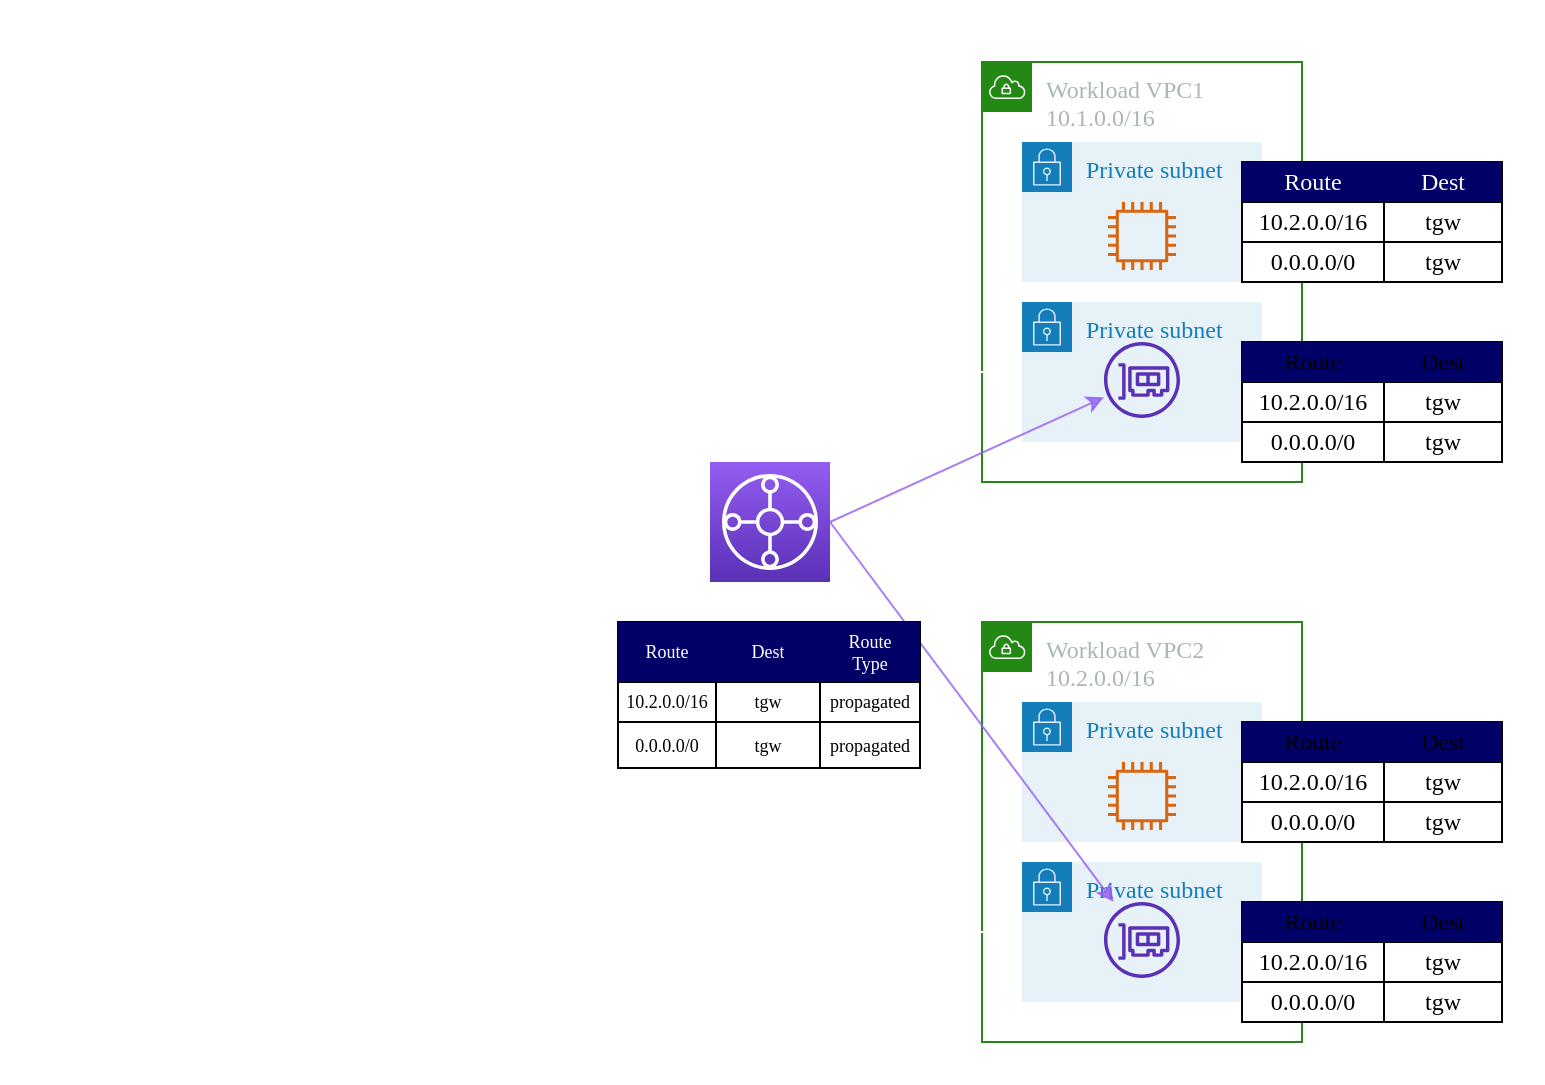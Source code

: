 <mxfile>
    <diagram id="GLd6WaoG0j6-OQ8SIizE" name="normal">
        <mxGraphModel dx="805" dy="649" grid="1" gridSize="10" guides="1" tooltips="1" connect="1" arrows="1" fold="1" page="1" pageScale="1" pageWidth="827" pageHeight="1169" math="0" shadow="0">
            <root>
                <mxCell id="MVLvauhrAPJutLyDIWaP-0"/>
                <mxCell id="MVLvauhrAPJutLyDIWaP-1" parent="MVLvauhrAPJutLyDIWaP-0"/>
                <mxCell id="MVLvauhrAPJutLyDIWaP-3" value="&lt;font color=&quot;#ffffff&quot;&gt;AWS Cloud&lt;/font&gt;" style="points=[[0,0],[0.25,0],[0.5,0],[0.75,0],[1,0],[1,0.25],[1,0.5],[1,0.75],[1,1],[0.75,1],[0.5,1],[0.25,1],[0,1],[0,0.75],[0,0.5],[0,0.25]];outlineConnect=0;gradientColor=none;html=1;whiteSpace=wrap;fontSize=12;fontStyle=0;shape=mxgraph.aws4.group;grIcon=mxgraph.aws4.group_aws_cloud_alt;fillColor=none;verticalAlign=top;align=left;spacingLeft=30;fontColor=#232F3E;dashed=0;strokeColor=#FFFFFF;fontFamily=游ゴシック;" parent="MVLvauhrAPJutLyDIWaP-1" vertex="1">
                    <mxGeometry x="30" y="40" width="770" height="540" as="geometry"/>
                </mxCell>
                <mxCell id="MVLvauhrAPJutLyDIWaP-30" value="Workload VPC2&lt;br&gt;10.2.0.0/16" style="points=[[0,0],[0.25,0],[0.5,0],[0.75,0],[1,0],[1,0.25],[1,0.5],[1,0.75],[1,1],[0.75,1],[0.5,1],[0.25,1],[0,1],[0,0.75],[0,0.5],[0,0.25]];outlineConnect=0;gradientColor=none;html=1;whiteSpace=wrap;fontSize=12;fontStyle=0;shape=mxgraph.aws4.group;grIcon=mxgraph.aws4.group_vpc;strokeColor=#248814;fillColor=none;verticalAlign=top;align=left;spacingLeft=30;fontColor=#AAB7B8;dashed=0;fontFamily=游ゴシック;" parent="MVLvauhrAPJutLyDIWaP-1" vertex="1">
                    <mxGeometry x="520" y="350" width="160" height="210" as="geometry"/>
                </mxCell>
                <mxCell id="MVLvauhrAPJutLyDIWaP-6" value="Workload VPC1&lt;br&gt;10.1.0.0/16" style="points=[[0,0],[0.25,0],[0.5,0],[0.75,0],[1,0],[1,0.25],[1,0.5],[1,0.75],[1,1],[0.75,1],[0.5,1],[0.25,1],[0,1],[0,0.75],[0,0.5],[0,0.25]];outlineConnect=0;gradientColor=none;html=1;whiteSpace=wrap;fontSize=12;fontStyle=0;shape=mxgraph.aws4.group;grIcon=mxgraph.aws4.group_vpc;strokeColor=#248814;fillColor=none;verticalAlign=top;align=left;spacingLeft=30;fontColor=#AAB7B8;dashed=0;fontFamily=游ゴシック;" parent="MVLvauhrAPJutLyDIWaP-1" vertex="1">
                    <mxGeometry x="520" y="70" width="160" height="210" as="geometry"/>
                </mxCell>
                <mxCell id="MVLvauhrAPJutLyDIWaP-2" value="Private subnet" style="points=[[0,0],[0.25,0],[0.5,0],[0.75,0],[1,0],[1,0.25],[1,0.5],[1,0.75],[1,1],[0.75,1],[0.5,1],[0.25,1],[0,1],[0,0.75],[0,0.5],[0,0.25]];outlineConnect=0;gradientColor=none;html=1;whiteSpace=wrap;fontSize=12;fontStyle=0;shape=mxgraph.aws4.group;grIcon=mxgraph.aws4.group_security_group;grStroke=0;strokeColor=#147EBA;fillColor=#E6F2F8;verticalAlign=top;align=left;spacingLeft=30;fontColor=#147EBA;dashed=0;fontFamily=游ゴシック;" parent="MVLvauhrAPJutLyDIWaP-1" vertex="1">
                    <mxGeometry x="540" y="390" width="120" height="70" as="geometry"/>
                </mxCell>
                <mxCell id="y-XJoDhD-Dag4y7f5LfR-1" style="edgeStyle=orthogonalEdgeStyle;rounded=0;orthogonalLoop=1;jettySize=auto;html=1;exitX=0;exitY=0.5;exitDx=0;exitDy=0;entryX=1;entryY=0.5;entryDx=0;entryDy=0;fontFamily=游ゴシック;fontSize=9;dashed=1;endArrow=none;endFill=0;strokeColor=#FFFFFF;" parent="MVLvauhrAPJutLyDIWaP-1" source="MVLvauhrAPJutLyDIWaP-4" target="MVLvauhrAPJutLyDIWaP-61" edge="1">
                    <mxGeometry relative="1" as="geometry"/>
                </mxCell>
                <mxCell id="MVLvauhrAPJutLyDIWaP-4" value="Private subnet" style="points=[[0,0],[0.25,0],[0.5,0],[0.75,0],[1,0],[1,0.25],[1,0.5],[1,0.75],[1,1],[0.75,1],[0.5,1],[0.25,1],[0,1],[0,0.75],[0,0.5],[0,0.25]];outlineConnect=0;gradientColor=none;html=1;whiteSpace=wrap;fontSize=12;fontStyle=0;shape=mxgraph.aws4.group;grIcon=mxgraph.aws4.group_security_group;grStroke=0;strokeColor=#147EBA;fillColor=#E6F2F8;verticalAlign=top;align=left;spacingLeft=30;fontColor=#147EBA;dashed=0;fontFamily=游ゴシック;" parent="MVLvauhrAPJutLyDIWaP-1" vertex="1">
                    <mxGeometry x="540" y="190" width="120" height="70" as="geometry"/>
                </mxCell>
                <mxCell id="MVLvauhrAPJutLyDIWaP-5" value="Private subnet" style="points=[[0,0],[0.25,0],[0.5,0],[0.75,0],[1,0],[1,0.25],[1,0.5],[1,0.75],[1,1],[0.75,1],[0.5,1],[0.25,1],[0,1],[0,0.75],[0,0.5],[0,0.25]];outlineConnect=0;gradientColor=none;html=1;whiteSpace=wrap;fontSize=12;fontStyle=0;shape=mxgraph.aws4.group;grIcon=mxgraph.aws4.group_security_group;grStroke=0;strokeColor=#147EBA;fillColor=#E6F2F8;verticalAlign=top;align=left;spacingLeft=30;fontColor=#147EBA;dashed=0;fontFamily=游ゴシック;" parent="MVLvauhrAPJutLyDIWaP-1" vertex="1">
                    <mxGeometry x="540" y="110" width="120" height="70" as="geometry"/>
                </mxCell>
                <mxCell id="MVLvauhrAPJutLyDIWaP-7" value="" style="outlineConnect=0;fontColor=#232F3E;gradientColor=none;fillColor=#D86613;strokeColor=none;dashed=0;verticalLabelPosition=bottom;verticalAlign=top;align=center;html=1;fontSize=12;fontStyle=0;aspect=fixed;pointerEvents=1;shape=mxgraph.aws4.instance2;fontFamily=游ゴシック;" parent="MVLvauhrAPJutLyDIWaP-1" vertex="1">
                    <mxGeometry x="583" y="140" width="34" height="34" as="geometry"/>
                </mxCell>
                <mxCell id="MVLvauhrAPJutLyDIWaP-8" value="" style="outlineConnect=0;fontColor=#232F3E;gradientColor=none;fillColor=#5A30B5;strokeColor=none;dashed=0;verticalLabelPosition=bottom;verticalAlign=top;align=center;html=1;fontSize=12;fontStyle=0;aspect=fixed;pointerEvents=1;shape=mxgraph.aws4.elastic_network_interface;fontFamily=游ゴシック;" parent="MVLvauhrAPJutLyDIWaP-1" vertex="1">
                    <mxGeometry x="581" y="210" width="38" height="38" as="geometry"/>
                </mxCell>
                <mxCell id="MVLvauhrAPJutLyDIWaP-9" value="" style="shape=table;html=1;whiteSpace=wrap;startSize=0;container=1;collapsible=0;childLayout=tableLayout;fontFamily=游ゴシック;" parent="MVLvauhrAPJutLyDIWaP-1" vertex="1">
                    <mxGeometry x="650" y="120" width="130" height="60" as="geometry"/>
                </mxCell>
                <mxCell id="MVLvauhrAPJutLyDIWaP-10" value="" style="shape=partialRectangle;html=1;whiteSpace=wrap;collapsible=0;dropTarget=0;pointerEvents=0;fillColor=none;top=0;left=0;bottom=0;right=0;points=[[0,0.5],[1,0.5]];portConstraint=eastwest;fontFamily=游ゴシック;strokeColor=#FFFFFF;labelBorderColor=none;labelBackgroundColor=none;" parent="MVLvauhrAPJutLyDIWaP-9" vertex="1">
                    <mxGeometry width="130" height="20" as="geometry"/>
                </mxCell>
                <mxCell id="MVLvauhrAPJutLyDIWaP-11" value="&lt;font&gt;Route&lt;/font&gt;" style="shape=partialRectangle;html=1;whiteSpace=wrap;connectable=0;overflow=hidden;top=0;left=0;bottom=0;right=0;fontFamily=游ゴシック;fontColor=#ffffff;fillColor=#000066;strokeColor=#FFFFFF;" parent="MVLvauhrAPJutLyDIWaP-10" vertex="1">
                    <mxGeometry width="71" height="20" as="geometry"/>
                </mxCell>
                <mxCell id="MVLvauhrAPJutLyDIWaP-12" value="Dest" style="shape=partialRectangle;html=1;whiteSpace=wrap;connectable=0;overflow=hidden;top=0;left=0;bottom=0;right=0;fontFamily=游ゴシック;strokeColor=#001DBC;fontColor=#ffffff;fillColor=#000066;" parent="MVLvauhrAPJutLyDIWaP-10" vertex="1">
                    <mxGeometry x="71" width="59" height="20" as="geometry"/>
                </mxCell>
                <mxCell id="MVLvauhrAPJutLyDIWaP-13" value="" style="shape=partialRectangle;html=1;whiteSpace=wrap;collapsible=0;dropTarget=0;pointerEvents=0;fillColor=none;top=0;left=0;bottom=0;right=0;points=[[0,0.5],[1,0.5]];portConstraint=eastwest;fontFamily=游ゴシック;" parent="MVLvauhrAPJutLyDIWaP-9" vertex="1">
                    <mxGeometry y="20" width="130" height="20" as="geometry"/>
                </mxCell>
                <mxCell id="MVLvauhrAPJutLyDIWaP-14" value="10.2.0.0/16" style="shape=partialRectangle;html=1;whiteSpace=wrap;connectable=0;overflow=hidden;fillColor=none;top=0;left=0;bottom=0;right=0;fontFamily=游ゴシック;" parent="MVLvauhrAPJutLyDIWaP-13" vertex="1">
                    <mxGeometry width="71" height="20" as="geometry"/>
                </mxCell>
                <mxCell id="MVLvauhrAPJutLyDIWaP-15" value="tgw" style="shape=partialRectangle;html=1;whiteSpace=wrap;connectable=0;overflow=hidden;fillColor=none;top=0;left=0;bottom=0;right=0;fontFamily=游ゴシック;" parent="MVLvauhrAPJutLyDIWaP-13" vertex="1">
                    <mxGeometry x="71" width="59" height="20" as="geometry"/>
                </mxCell>
                <mxCell id="MVLvauhrAPJutLyDIWaP-16" value="" style="shape=partialRectangle;html=1;whiteSpace=wrap;collapsible=0;dropTarget=0;pointerEvents=0;fillColor=none;top=0;left=0;bottom=0;right=0;points=[[0,0.5],[1,0.5]];portConstraint=eastwest;fontFamily=游ゴシック;" parent="MVLvauhrAPJutLyDIWaP-9" vertex="1">
                    <mxGeometry y="40" width="130" height="20" as="geometry"/>
                </mxCell>
                <mxCell id="MVLvauhrAPJutLyDIWaP-17" value="0.0.0.0/0" style="shape=partialRectangle;html=1;whiteSpace=wrap;connectable=0;overflow=hidden;fillColor=none;top=0;left=0;bottom=0;right=0;fontFamily=游ゴシック;" parent="MVLvauhrAPJutLyDIWaP-16" vertex="1">
                    <mxGeometry width="71" height="20" as="geometry"/>
                </mxCell>
                <mxCell id="MVLvauhrAPJutLyDIWaP-18" value="tgw" style="shape=partialRectangle;html=1;whiteSpace=wrap;connectable=0;overflow=hidden;fillColor=none;top=0;left=0;bottom=0;right=0;fontFamily=游ゴシック;" parent="MVLvauhrAPJutLyDIWaP-16" vertex="1">
                    <mxGeometry x="71" width="59" height="20" as="geometry"/>
                </mxCell>
                <mxCell id="MVLvauhrAPJutLyDIWaP-19" value="" style="shape=table;html=1;whiteSpace=wrap;startSize=0;container=1;collapsible=0;childLayout=tableLayout;fontFamily=游ゴシック;" parent="MVLvauhrAPJutLyDIWaP-1" vertex="1">
                    <mxGeometry x="650" y="210" width="130" height="60" as="geometry"/>
                </mxCell>
                <mxCell id="MVLvauhrAPJutLyDIWaP-20" value="" style="shape=partialRectangle;html=1;whiteSpace=wrap;collapsible=0;dropTarget=0;pointerEvents=0;top=0;left=0;bottom=0;right=0;points=[[0,0.5],[1,0.5]];portConstraint=eastwest;fontFamily=游ゴシック;fillColor=#000066;" parent="MVLvauhrAPJutLyDIWaP-19" vertex="1">
                    <mxGeometry width="130" height="20" as="geometry"/>
                </mxCell>
                <mxCell id="MVLvauhrAPJutLyDIWaP-21" value="&lt;font&gt;Route&lt;/font&gt;" style="shape=partialRectangle;html=1;whiteSpace=wrap;connectable=0;overflow=hidden;fillColor=none;top=0;left=0;bottom=0;right=0;fontFamily=游ゴシック;" parent="MVLvauhrAPJutLyDIWaP-20" vertex="1">
                    <mxGeometry width="71" height="20" as="geometry"/>
                </mxCell>
                <mxCell id="MVLvauhrAPJutLyDIWaP-22" value="Dest" style="shape=partialRectangle;html=1;whiteSpace=wrap;connectable=0;overflow=hidden;fillColor=none;top=0;left=0;bottom=0;right=0;fontFamily=游ゴシック;" parent="MVLvauhrAPJutLyDIWaP-20" vertex="1">
                    <mxGeometry x="71" width="59" height="20" as="geometry"/>
                </mxCell>
                <mxCell id="MVLvauhrAPJutLyDIWaP-23" value="" style="shape=partialRectangle;html=1;whiteSpace=wrap;collapsible=0;dropTarget=0;pointerEvents=0;fillColor=none;top=0;left=0;bottom=0;right=0;points=[[0,0.5],[1,0.5]];portConstraint=eastwest;fontFamily=游ゴシック;" parent="MVLvauhrAPJutLyDIWaP-19" vertex="1">
                    <mxGeometry y="20" width="130" height="20" as="geometry"/>
                </mxCell>
                <mxCell id="MVLvauhrAPJutLyDIWaP-24" value="10.2.0.0/16" style="shape=partialRectangle;html=1;whiteSpace=wrap;connectable=0;overflow=hidden;fillColor=none;top=0;left=0;bottom=0;right=0;fontFamily=游ゴシック;" parent="MVLvauhrAPJutLyDIWaP-23" vertex="1">
                    <mxGeometry width="71" height="20" as="geometry"/>
                </mxCell>
                <mxCell id="MVLvauhrAPJutLyDIWaP-25" value="tgw" style="shape=partialRectangle;html=1;whiteSpace=wrap;connectable=0;overflow=hidden;fillColor=none;top=0;left=0;bottom=0;right=0;fontFamily=游ゴシック;" parent="MVLvauhrAPJutLyDIWaP-23" vertex="1">
                    <mxGeometry x="71" width="59" height="20" as="geometry"/>
                </mxCell>
                <mxCell id="MVLvauhrAPJutLyDIWaP-26" value="" style="shape=partialRectangle;html=1;whiteSpace=wrap;collapsible=0;dropTarget=0;pointerEvents=0;fillColor=none;top=0;left=0;bottom=0;right=0;points=[[0,0.5],[1,0.5]];portConstraint=eastwest;fontFamily=游ゴシック;" parent="MVLvauhrAPJutLyDIWaP-19" vertex="1">
                    <mxGeometry y="40" width="130" height="20" as="geometry"/>
                </mxCell>
                <mxCell id="MVLvauhrAPJutLyDIWaP-27" value="0.0.0.0/0" style="shape=partialRectangle;html=1;whiteSpace=wrap;connectable=0;overflow=hidden;fillColor=none;top=0;left=0;bottom=0;right=0;fontFamily=游ゴシック;" parent="MVLvauhrAPJutLyDIWaP-26" vertex="1">
                    <mxGeometry width="71" height="20" as="geometry"/>
                </mxCell>
                <mxCell id="MVLvauhrAPJutLyDIWaP-28" value="tgw" style="shape=partialRectangle;html=1;whiteSpace=wrap;connectable=0;overflow=hidden;fillColor=none;top=0;left=0;bottom=0;right=0;fontFamily=游ゴシック;" parent="MVLvauhrAPJutLyDIWaP-26" vertex="1">
                    <mxGeometry x="71" width="59" height="20" as="geometry"/>
                </mxCell>
                <mxCell id="MVLvauhrAPJutLyDIWaP-29" value="" style="outlineConnect=0;fontColor=#232F3E;gradientColor=none;fillColor=#D86613;strokeColor=none;dashed=0;verticalLabelPosition=bottom;verticalAlign=top;align=center;html=1;fontSize=12;fontStyle=0;aspect=fixed;pointerEvents=1;shape=mxgraph.aws4.instance2;fontFamily=游ゴシック;" parent="MVLvauhrAPJutLyDIWaP-1" vertex="1">
                    <mxGeometry x="583" y="420" width="34" height="34" as="geometry"/>
                </mxCell>
                <mxCell id="y-XJoDhD-Dag4y7f5LfR-2" style="edgeStyle=orthogonalEdgeStyle;rounded=0;orthogonalLoop=1;jettySize=auto;html=1;exitX=0;exitY=0.5;exitDx=0;exitDy=0;fontFamily=游ゴシック;fontSize=9;labelBorderColor=none;dashed=1;endArrow=none;endFill=0;strokeColor=#FFFFFF;" parent="MVLvauhrAPJutLyDIWaP-1" source="MVLvauhrAPJutLyDIWaP-31" target="MVLvauhrAPJutLyDIWaP-61" edge="1">
                    <mxGeometry relative="1" as="geometry"/>
                </mxCell>
                <mxCell id="MVLvauhrAPJutLyDIWaP-31" value="Private subnet" style="points=[[0,0],[0.25,0],[0.5,0],[0.75,0],[1,0],[1,0.25],[1,0.5],[1,0.75],[1,1],[0.75,1],[0.5,1],[0.25,1],[0,1],[0,0.75],[0,0.5],[0,0.25]];outlineConnect=0;gradientColor=none;html=1;whiteSpace=wrap;fontSize=12;fontStyle=0;shape=mxgraph.aws4.group;grIcon=mxgraph.aws4.group_security_group;grStroke=0;strokeColor=#147EBA;fillColor=#E6F2F8;verticalAlign=top;align=left;spacingLeft=30;fontColor=#147EBA;dashed=0;fontFamily=游ゴシック;" parent="MVLvauhrAPJutLyDIWaP-1" vertex="1">
                    <mxGeometry x="540" y="470" width="120" height="70" as="geometry"/>
                </mxCell>
                <mxCell id="MVLvauhrAPJutLyDIWaP-32" style="rounded=0;orthogonalLoop=1;jettySize=auto;html=1;exitX=1;exitY=0.5;exitDx=0;exitDy=0;exitPerimeter=0;strokeColor=#945DF2;opacity=80;fontFamily=游ゴシック;" parent="MVLvauhrAPJutLyDIWaP-1" source="MVLvauhrAPJutLyDIWaP-55" target="MVLvauhrAPJutLyDIWaP-33" edge="1">
                    <mxGeometry relative="1" as="geometry">
                        <mxPoint x="444" y="300" as="sourcePoint"/>
                        <mxPoint x="500" y="600" as="targetPoint"/>
                    </mxGeometry>
                </mxCell>
                <mxCell id="MVLvauhrAPJutLyDIWaP-33" value="" style="outlineConnect=0;fontColor=#232F3E;gradientColor=none;fillColor=#5A30B5;strokeColor=none;dashed=0;verticalLabelPosition=bottom;verticalAlign=top;align=center;html=1;fontSize=12;fontStyle=0;aspect=fixed;pointerEvents=1;shape=mxgraph.aws4.elastic_network_interface;fontFamily=游ゴシック;" parent="MVLvauhrAPJutLyDIWaP-1" vertex="1">
                    <mxGeometry x="581" y="490" width="38" height="38" as="geometry"/>
                </mxCell>
                <mxCell id="MVLvauhrAPJutLyDIWaP-34" value="" style="shape=table;html=1;whiteSpace=wrap;startSize=0;container=1;collapsible=0;childLayout=tableLayout;fontFamily=游ゴシック;" parent="MVLvauhrAPJutLyDIWaP-1" vertex="1">
                    <mxGeometry x="650" y="400" width="130" height="60" as="geometry"/>
                </mxCell>
                <mxCell id="MVLvauhrAPJutLyDIWaP-35" value="" style="shape=partialRectangle;html=1;whiteSpace=wrap;collapsible=0;dropTarget=0;pointerEvents=0;top=0;left=0;bottom=0;right=0;points=[[0,0.5],[1,0.5]];portConstraint=eastwest;fontFamily=游ゴシック;fontColor=#ffffff;fillColor=#000066;strokeColor=none;" parent="MVLvauhrAPJutLyDIWaP-34" vertex="1">
                    <mxGeometry width="130" height="20" as="geometry"/>
                </mxCell>
                <mxCell id="MVLvauhrAPJutLyDIWaP-36" value="&lt;font&gt;Route&lt;/font&gt;" style="shape=partialRectangle;html=1;whiteSpace=wrap;connectable=0;overflow=hidden;fillColor=none;top=0;left=0;bottom=0;right=0;fontFamily=游ゴシック;" parent="MVLvauhrAPJutLyDIWaP-35" vertex="1">
                    <mxGeometry width="71" height="20" as="geometry"/>
                </mxCell>
                <mxCell id="MVLvauhrAPJutLyDIWaP-37" value="Dest" style="shape=partialRectangle;html=1;whiteSpace=wrap;connectable=0;overflow=hidden;fillColor=none;top=0;left=0;bottom=0;right=0;fontFamily=游ゴシック;" parent="MVLvauhrAPJutLyDIWaP-35" vertex="1">
                    <mxGeometry x="71" width="59" height="20" as="geometry"/>
                </mxCell>
                <mxCell id="MVLvauhrAPJutLyDIWaP-38" value="" style="shape=partialRectangle;html=1;whiteSpace=wrap;collapsible=0;dropTarget=0;pointerEvents=0;fillColor=none;top=0;left=0;bottom=0;right=0;points=[[0,0.5],[1,0.5]];portConstraint=eastwest;fontFamily=游ゴシック;" parent="MVLvauhrAPJutLyDIWaP-34" vertex="1">
                    <mxGeometry y="20" width="130" height="20" as="geometry"/>
                </mxCell>
                <mxCell id="MVLvauhrAPJutLyDIWaP-39" value="10.2.0.0/16" style="shape=partialRectangle;html=1;whiteSpace=wrap;connectable=0;overflow=hidden;fillColor=none;top=0;left=0;bottom=0;right=0;fontFamily=游ゴシック;" parent="MVLvauhrAPJutLyDIWaP-38" vertex="1">
                    <mxGeometry width="71" height="20" as="geometry"/>
                </mxCell>
                <mxCell id="MVLvauhrAPJutLyDIWaP-40" value="tgw" style="shape=partialRectangle;html=1;whiteSpace=wrap;connectable=0;overflow=hidden;fillColor=none;top=0;left=0;bottom=0;right=0;fontFamily=游ゴシック;" parent="MVLvauhrAPJutLyDIWaP-38" vertex="1">
                    <mxGeometry x="71" width="59" height="20" as="geometry"/>
                </mxCell>
                <mxCell id="MVLvauhrAPJutLyDIWaP-41" value="" style="shape=partialRectangle;html=1;whiteSpace=wrap;collapsible=0;dropTarget=0;pointerEvents=0;fillColor=none;top=0;left=0;bottom=0;right=0;points=[[0,0.5],[1,0.5]];portConstraint=eastwest;fontFamily=游ゴシック;" parent="MVLvauhrAPJutLyDIWaP-34" vertex="1">
                    <mxGeometry y="40" width="130" height="20" as="geometry"/>
                </mxCell>
                <mxCell id="MVLvauhrAPJutLyDIWaP-42" value="0.0.0.0/0" style="shape=partialRectangle;html=1;whiteSpace=wrap;connectable=0;overflow=hidden;fillColor=none;top=0;left=0;bottom=0;right=0;fontFamily=游ゴシック;" parent="MVLvauhrAPJutLyDIWaP-41" vertex="1">
                    <mxGeometry width="71" height="20" as="geometry"/>
                </mxCell>
                <mxCell id="MVLvauhrAPJutLyDIWaP-43" value="tgw" style="shape=partialRectangle;html=1;whiteSpace=wrap;connectable=0;overflow=hidden;fillColor=none;top=0;left=0;bottom=0;right=0;fontFamily=游ゴシック;" parent="MVLvauhrAPJutLyDIWaP-41" vertex="1">
                    <mxGeometry x="71" width="59" height="20" as="geometry"/>
                </mxCell>
                <mxCell id="MVLvauhrAPJutLyDIWaP-44" value="" style="shape=table;html=1;whiteSpace=wrap;startSize=0;container=1;collapsible=0;childLayout=tableLayout;fontFamily=游ゴシック;" parent="MVLvauhrAPJutLyDIWaP-1" vertex="1">
                    <mxGeometry x="650" y="490" width="130" height="60" as="geometry"/>
                </mxCell>
                <mxCell id="MVLvauhrAPJutLyDIWaP-45" value="" style="shape=partialRectangle;html=1;whiteSpace=wrap;collapsible=0;dropTarget=0;pointerEvents=0;top=0;left=0;bottom=0;right=0;points=[[0,0.5],[1,0.5]];portConstraint=eastwest;fontFamily=游ゴシック;fillColor=#000066;" parent="MVLvauhrAPJutLyDIWaP-44" vertex="1">
                    <mxGeometry width="130" height="20" as="geometry"/>
                </mxCell>
                <mxCell id="MVLvauhrAPJutLyDIWaP-46" value="&lt;font&gt;Route&lt;/font&gt;" style="shape=partialRectangle;html=1;whiteSpace=wrap;connectable=0;overflow=hidden;fillColor=none;top=0;left=0;bottom=0;right=0;fontFamily=游ゴシック;" parent="MVLvauhrAPJutLyDIWaP-45" vertex="1">
                    <mxGeometry width="71" height="20" as="geometry"/>
                </mxCell>
                <mxCell id="MVLvauhrAPJutLyDIWaP-47" value="Dest" style="shape=partialRectangle;html=1;whiteSpace=wrap;connectable=0;overflow=hidden;fillColor=none;top=0;left=0;bottom=0;right=0;fontFamily=游ゴシック;" parent="MVLvauhrAPJutLyDIWaP-45" vertex="1">
                    <mxGeometry x="71" width="59" height="20" as="geometry"/>
                </mxCell>
                <mxCell id="MVLvauhrAPJutLyDIWaP-48" value="" style="shape=partialRectangle;html=1;whiteSpace=wrap;collapsible=0;dropTarget=0;pointerEvents=0;fillColor=none;top=0;left=0;bottom=0;right=0;points=[[0,0.5],[1,0.5]];portConstraint=eastwest;fontFamily=游ゴシック;" parent="MVLvauhrAPJutLyDIWaP-44" vertex="1">
                    <mxGeometry y="20" width="130" height="20" as="geometry"/>
                </mxCell>
                <mxCell id="MVLvauhrAPJutLyDIWaP-49" value="10.2.0.0/16" style="shape=partialRectangle;html=1;whiteSpace=wrap;connectable=0;overflow=hidden;fillColor=none;top=0;left=0;bottom=0;right=0;fontFamily=游ゴシック;" parent="MVLvauhrAPJutLyDIWaP-48" vertex="1">
                    <mxGeometry width="71" height="20" as="geometry"/>
                </mxCell>
                <mxCell id="MVLvauhrAPJutLyDIWaP-50" value="tgw" style="shape=partialRectangle;html=1;whiteSpace=wrap;connectable=0;overflow=hidden;fillColor=none;top=0;left=0;bottom=0;right=0;fontFamily=游ゴシック;" parent="MVLvauhrAPJutLyDIWaP-48" vertex="1">
                    <mxGeometry x="71" width="59" height="20" as="geometry"/>
                </mxCell>
                <mxCell id="MVLvauhrAPJutLyDIWaP-51" value="" style="shape=partialRectangle;html=1;whiteSpace=wrap;collapsible=0;dropTarget=0;pointerEvents=0;fillColor=none;top=0;left=0;bottom=0;right=0;points=[[0,0.5],[1,0.5]];portConstraint=eastwest;fontFamily=游ゴシック;" parent="MVLvauhrAPJutLyDIWaP-44" vertex="1">
                    <mxGeometry y="40" width="130" height="20" as="geometry"/>
                </mxCell>
                <mxCell id="MVLvauhrAPJutLyDIWaP-52" value="0.0.0.0/0" style="shape=partialRectangle;html=1;whiteSpace=wrap;connectable=0;overflow=hidden;fillColor=none;top=0;left=0;bottom=0;right=0;fontFamily=游ゴシック;" parent="MVLvauhrAPJutLyDIWaP-51" vertex="1">
                    <mxGeometry width="71" height="20" as="geometry"/>
                </mxCell>
                <mxCell id="MVLvauhrAPJutLyDIWaP-53" value="tgw" style="shape=partialRectangle;html=1;whiteSpace=wrap;connectable=0;overflow=hidden;fillColor=none;top=0;left=0;bottom=0;right=0;fontFamily=游ゴシック;" parent="MVLvauhrAPJutLyDIWaP-51" vertex="1">
                    <mxGeometry x="71" width="59" height="20" as="geometry"/>
                </mxCell>
                <mxCell id="MVLvauhrAPJutLyDIWaP-54" style="rounded=0;orthogonalLoop=1;jettySize=auto;html=1;exitX=1;exitY=0.5;exitDx=0;exitDy=0;exitPerimeter=0;strokeColor=#945DF2;opacity=80;fontFamily=游ゴシック;" parent="MVLvauhrAPJutLyDIWaP-1" source="MVLvauhrAPJutLyDIWaP-55" target="MVLvauhrAPJutLyDIWaP-8" edge="1">
                    <mxGeometry relative="1" as="geometry">
                        <mxPoint x="454" y="310" as="sourcePoint"/>
                        <mxPoint x="591" y="519" as="targetPoint"/>
                    </mxGeometry>
                </mxCell>
                <mxCell id="MVLvauhrAPJutLyDIWaP-55" value="" style="points=[[0,0,0],[0.25,0,0],[0.5,0,0],[0.75,0,0],[1,0,0],[0,1,0],[0.25,1,0],[0.5,1,0],[0.75,1,0],[1,1,0],[0,0.25,0],[0,0.5,0],[0,0.75,0],[1,0.25,0],[1,0.5,0],[1,0.75,0]];outlineConnect=0;fontColor=#232F3E;gradientDirection=north;fillColor=#5A30B5;strokeColor=#ffffff;dashed=0;verticalLabelPosition=bottom;verticalAlign=top;align=center;html=1;fontSize=12;fontStyle=0;aspect=fixed;shape=mxgraph.aws4.resourceIcon;resIcon=mxgraph.aws4.transit_gateway;gradientColor=#945DF2;fontFamily=游ゴシック;" parent="MVLvauhrAPJutLyDIWaP-1" vertex="1">
                    <mxGeometry x="384" y="270" width="60" height="60" as="geometry"/>
                </mxCell>
                <mxCell id="MVLvauhrAPJutLyDIWaP-56" value="" style="shape=table;html=1;whiteSpace=wrap;startSize=0;container=1;collapsible=0;childLayout=tableLayout;fontFamily=游ゴシック;fontSize=9;" parent="MVLvauhrAPJutLyDIWaP-1" vertex="1">
                    <mxGeometry x="338" y="350" width="151" height="73" as="geometry"/>
                </mxCell>
                <mxCell id="MVLvauhrAPJutLyDIWaP-57" value="" style="shape=partialRectangle;html=1;whiteSpace=wrap;collapsible=0;dropTarget=0;pointerEvents=0;fillColor=none;top=0;left=0;bottom=0;right=0;points=[[0,0.5],[1,0.5]];portConstraint=eastwest;fontFamily=游ゴシック;" parent="MVLvauhrAPJutLyDIWaP-56" vertex="1">
                    <mxGeometry width="151" height="30" as="geometry"/>
                </mxCell>
                <mxCell id="MVLvauhrAPJutLyDIWaP-58" value="&lt;font style=&quot;font-size: 9px;&quot;&gt;Route&lt;/font&gt;" style="shape=partialRectangle;html=1;whiteSpace=wrap;connectable=0;overflow=hidden;top=0;left=0;bottom=0;right=0;fontSize=9;fontFamily=游ゴシック;strokeColor=#001DBC;fontColor=#ffffff;fillColor=#000066;" parent="MVLvauhrAPJutLyDIWaP-57" vertex="1">
                    <mxGeometry width="49" height="30" as="geometry"/>
                </mxCell>
                <mxCell id="MVLvauhrAPJutLyDIWaP-59" value="Dest" style="shape=partialRectangle;html=1;whiteSpace=wrap;connectable=0;overflow=hidden;top=0;left=0;bottom=0;right=0;fontSize=9;fontFamily=游ゴシック;strokeColor=#001DBC;fontColor=#ffffff;fillColor=#000066;" parent="MVLvauhrAPJutLyDIWaP-57" vertex="1">
                    <mxGeometry x="49" width="52" height="30" as="geometry"/>
                </mxCell>
                <mxCell id="MVLvauhrAPJutLyDIWaP-60" value="Route&lt;br style=&quot;font-size: 9px;&quot;&gt;Type" style="shape=partialRectangle;html=1;whiteSpace=wrap;connectable=0;overflow=hidden;top=0;left=0;bottom=0;right=0;fontSize=9;fontFamily=游ゴシック;strokeColor=#001DBC;fontColor=#ffffff;fillColor=#000066;" parent="MVLvauhrAPJutLyDIWaP-57" vertex="1">
                    <mxGeometry x="101" width="50" height="30" as="geometry"/>
                </mxCell>
                <mxCell id="MVLvauhrAPJutLyDIWaP-61" value="" style="shape=partialRectangle;html=1;whiteSpace=wrap;collapsible=0;dropTarget=0;pointerEvents=0;fillColor=none;top=0;left=0;bottom=0;right=0;points=[[0,0.5],[1,0.5]];portConstraint=eastwest;fontFamily=游ゴシック;" parent="MVLvauhrAPJutLyDIWaP-56" vertex="1">
                    <mxGeometry y="30" width="151" height="20" as="geometry"/>
                </mxCell>
                <mxCell id="MVLvauhrAPJutLyDIWaP-62" value="10.2.0.0/16" style="shape=partialRectangle;html=1;whiteSpace=wrap;connectable=0;overflow=hidden;fillColor=none;top=0;left=0;bottom=0;right=0;fontFamily=游ゴシック;fontSize=9;" parent="MVLvauhrAPJutLyDIWaP-61" vertex="1">
                    <mxGeometry width="49" height="20" as="geometry"/>
                </mxCell>
                <mxCell id="MVLvauhrAPJutLyDIWaP-63" value="tgw" style="shape=partialRectangle;html=1;whiteSpace=wrap;connectable=0;overflow=hidden;fillColor=none;top=0;left=0;bottom=0;right=0;fontFamily=游ゴシック;fontSize=9;" parent="MVLvauhrAPJutLyDIWaP-61" vertex="1">
                    <mxGeometry x="49" width="52" height="20" as="geometry"/>
                </mxCell>
                <mxCell id="MVLvauhrAPJutLyDIWaP-64" value="propagated" style="shape=partialRectangle;html=1;whiteSpace=wrap;connectable=0;overflow=hidden;fillColor=none;top=0;left=0;bottom=0;right=0;fontFamily=游ゴシック;fontSize=9;" parent="MVLvauhrAPJutLyDIWaP-61" vertex="1">
                    <mxGeometry x="101" width="50" height="20" as="geometry"/>
                </mxCell>
                <mxCell id="MVLvauhrAPJutLyDIWaP-65" value="" style="shape=partialRectangle;html=1;whiteSpace=wrap;collapsible=0;dropTarget=0;pointerEvents=0;fillColor=none;top=0;left=0;bottom=0;right=0;points=[[0,0.5],[1,0.5]];portConstraint=eastwest;fontFamily=游ゴシック;" parent="MVLvauhrAPJutLyDIWaP-56" vertex="1">
                    <mxGeometry y="50" width="151" height="23" as="geometry"/>
                </mxCell>
                <mxCell id="MVLvauhrAPJutLyDIWaP-66" value="0.0.0.0/0" style="shape=partialRectangle;html=1;whiteSpace=wrap;connectable=0;overflow=hidden;fillColor=none;top=0;left=0;bottom=0;right=0;fontFamily=游ゴシック;fontSize=9;" parent="MVLvauhrAPJutLyDIWaP-65" vertex="1">
                    <mxGeometry width="49" height="23" as="geometry"/>
                </mxCell>
                <mxCell id="MVLvauhrAPJutLyDIWaP-67" value="tgw" style="shape=partialRectangle;html=1;whiteSpace=wrap;connectable=0;overflow=hidden;fillColor=none;top=0;left=0;bottom=0;right=0;fontFamily=游ゴシック;fontSize=9;" parent="MVLvauhrAPJutLyDIWaP-65" vertex="1">
                    <mxGeometry x="49" width="52" height="23" as="geometry"/>
                </mxCell>
                <mxCell id="MVLvauhrAPJutLyDIWaP-68" value="&lt;span style=&quot;font-size: 9px;&quot;&gt;propagated&lt;/span&gt;" style="shape=partialRectangle;html=1;whiteSpace=wrap;connectable=0;overflow=hidden;fillColor=none;top=0;left=0;bottom=0;right=0;fontFamily=游ゴシック;fontSize=9;" parent="MVLvauhrAPJutLyDIWaP-65" vertex="1">
                    <mxGeometry x="101" width="50" height="23" as="geometry"/>
                </mxCell>
            </root>
        </mxGraphModel>
    </diagram>
    <diagram id="-vz87926MnsITQSfToey" name="central-network">
        <mxGraphModel dx="805" dy="649" grid="1" gridSize="10" guides="1" tooltips="1" connect="1" arrows="1" fold="1" page="1" pageScale="1" pageWidth="827" pageHeight="1169" background="#1A1A1A" math="0" shadow="0">
            <root>
                <mxCell id="0"/>
                <mxCell id="1" parent="0"/>
                <mxCell id="ljHuYqDDihwQslWF1Obf-137" value="&lt;font color=&quot;#ffffff&quot;&gt;AWS Cloud&lt;/font&gt;" style="points=[[0,0],[0.25,0],[0.5,0],[0.75,0],[1,0],[1,0.25],[1,0.5],[1,0.75],[1,1],[0.75,1],[0.5,1],[0.25,1],[0,1],[0,0.75],[0,0.5],[0,0.25]];outlineConnect=0;gradientColor=none;html=1;whiteSpace=wrap;fontSize=12;fontStyle=0;shape=mxgraph.aws4.group;grIcon=mxgraph.aws4.group_aws_cloud_alt;fillColor=none;verticalAlign=top;align=left;spacingLeft=30;fontColor=#232F3E;dashed=0;strokeColor=#FFFFFF;fontFamily=游ゴシック;labelBackgroundColor=#1A1A1A;" parent="1" vertex="1">
                    <mxGeometry x="40" y="40" width="760" height="540" as="geometry"/>
                </mxCell>
                <mxCell id="84" value="&lt;font color=&quot;#248814&quot;&gt;Transit VPC2&lt;br&gt;10.3.0.0/16&lt;/font&gt;" style="points=[[0,0],[0.25,0],[0.5,0],[0.75,0],[1,0],[1,0.25],[1,0.5],[1,0.75],[1,1],[0.75,1],[0.5,1],[0.25,1],[0,1],[0,0.75],[0,0.5],[0,0.25]];outlineConnect=0;gradientColor=none;html=1;whiteSpace=wrap;fontSize=12;fontStyle=0;shape=mxgraph.aws4.group;grIcon=mxgraph.aws4.group_vpc;strokeColor=#248814;fillColor=none;verticalAlign=top;align=left;spacingLeft=30;fontColor=#AAB7B8;dashed=0;fontFamily=游ゴシック;" parent="1" vertex="1">
                    <mxGeometry x="120" y="70" width="160" height="210" as="geometry"/>
                </mxCell>
                <mxCell id="109" value="&lt;font color=&quot;#248814&quot;&gt;Transit VPC2&lt;br&gt;100.1.0.0/16&lt;/font&gt;" style="points=[[0,0],[0.25,0],[0.5,0],[0.75,0],[1,0],[1,0.25],[1,0.5],[1,0.75],[1,1],[0.75,1],[0.5,1],[0.25,1],[0,1],[0,0.75],[0,0.5],[0,0.25]];outlineConnect=0;gradientColor=none;html=1;whiteSpace=wrap;fontSize=12;fontStyle=0;shape=mxgraph.aws4.group;grIcon=mxgraph.aws4.group_vpc;fillColor=none;verticalAlign=top;align=left;spacingLeft=30;fontColor=#AAB7B8;dashed=0;fontFamily=游ゴシック;strokeColor=#248814;" parent="1" vertex="1">
                    <mxGeometry x="120" y="350" width="160" height="210" as="geometry"/>
                </mxCell>
                <mxCell id="59" value="&lt;font color=&quot;#248814&quot;&gt;Workload VPC2&lt;br&gt;10.2.0.0/16&lt;/font&gt;" style="points=[[0,0],[0.25,0],[0.5,0],[0.75,0],[1,0],[1,0.25],[1,0.5],[1,0.75],[1,1],[0.75,1],[0.5,1],[0.25,1],[0,1],[0,0.75],[0,0.5],[0,0.25]];outlineConnect=0;gradientColor=none;html=1;whiteSpace=wrap;fontSize=12;fontStyle=0;shape=mxgraph.aws4.group;grIcon=mxgraph.aws4.group_vpc;strokeColor=#248814;fillColor=none;verticalAlign=top;align=left;spacingLeft=30;fontColor=#AAB7B8;dashed=0;fontFamily=游ゴシック;" parent="1" vertex="1">
                    <mxGeometry x="540" y="350" width="160" height="210" as="geometry"/>
                </mxCell>
                <mxCell id="5" value="&lt;font color=&quot;#248814&quot;&gt;Workload VPC1&lt;br&gt;10.1.0.0/16&lt;/font&gt;" style="points=[[0,0],[0.25,0],[0.5,0],[0.75,0],[1,0],[1,0.25],[1,0.5],[1,0.75],[1,1],[0.75,1],[0.5,1],[0.25,1],[0,1],[0,0.75],[0,0.5],[0,0.25]];outlineConnect=0;gradientColor=none;html=1;whiteSpace=wrap;fontSize=12;fontStyle=0;shape=mxgraph.aws4.group;grIcon=mxgraph.aws4.group_vpc;strokeColor=#248814;fillColor=none;verticalAlign=top;align=left;spacingLeft=30;fontColor=#AAB7B8;dashed=0;fontFamily=游ゴシック;" parent="1" vertex="1">
                    <mxGeometry x="540" y="70" width="160" height="210" as="geometry"/>
                </mxCell>
                <mxCell id="132" value="Public subnet" style="points=[[0,0],[0.25,0],[0.5,0],[0.75,0],[1,0],[1,0.25],[1,0.5],[1,0.75],[1,1],[0.75,1],[0.5,1],[0.25,1],[0,1],[0,0.75],[0,0.5],[0,0.25]];outlineConnect=0;gradientColor=none;html=1;whiteSpace=wrap;fontSize=12;fontStyle=0;shape=mxgraph.aws4.group;grIcon=mxgraph.aws4.group_security_group;grStroke=0;strokeColor=#248814;fillColor=#E9F3E6;verticalAlign=top;align=left;spacingLeft=30;fontColor=#248814;dashed=0;fontFamily=游ゴシック;" parent="1" vertex="1">
                    <mxGeometry x="140" y="120" width="120" height="60" as="geometry"/>
                </mxCell>
                <mxCell id="4FM8l2REisANMKHJQLLM-194" value="" style="outlineConnect=0;fontColor=#232F3E;gradientColor=none;fillColor=#5A30B5;strokeColor=none;dashed=0;verticalLabelPosition=bottom;verticalAlign=top;align=center;html=1;fontSize=12;fontStyle=0;aspect=fixed;pointerEvents=1;shape=mxgraph.aws4.nat_gateway;labelBackgroundColor=#1A1A1A;" parent="1" vertex="1">
                    <mxGeometry x="181" y="138" width="38" height="38" as="geometry"/>
                </mxCell>
                <mxCell id="2" value="" style="points=[[0,0,0],[0.25,0,0],[0.5,0,0],[0.75,0,0],[1,0,0],[0,1,0],[0.25,1,0],[0.5,1,0],[0.75,1,0],[1,1,0],[0,0.25,0],[0,0.5,0],[0,0.75,0],[1,0.25,0],[1,0.5,0],[1,0.75,0]];outlineConnect=0;fontColor=#232F3E;gradientDirection=north;fillColor=#5A30B5;strokeColor=#ffffff;dashed=0;verticalLabelPosition=bottom;verticalAlign=top;align=center;html=1;fontSize=12;fontStyle=0;aspect=fixed;shape=mxgraph.aws4.resourceIcon;resIcon=mxgraph.aws4.transit_gateway;gradientColor=#945DF2;fontFamily=游ゴシック;" parent="1" vertex="1">
                    <mxGeometry x="384" y="270" width="60" height="60" as="geometry"/>
                </mxCell>
                <mxCell id="3" value="Private subnet" style="points=[[0,0],[0.25,0],[0.5,0],[0.75,0],[1,0],[1,0.25],[1,0.5],[1,0.75],[1,1],[0.75,1],[0.5,1],[0.25,1],[0,1],[0,0.75],[0,0.5],[0,0.25]];outlineConnect=0;gradientColor=none;html=1;whiteSpace=wrap;fontSize=12;fontStyle=0;shape=mxgraph.aws4.group;grIcon=mxgraph.aws4.group_security_group;grStroke=0;strokeColor=#147EBA;fillColor=#E6F2F8;verticalAlign=top;align=left;spacingLeft=30;fontColor=#147EBA;dashed=0;fontFamily=游ゴシック;" parent="1" vertex="1">
                    <mxGeometry x="560" y="190" width="120" height="70" as="geometry"/>
                </mxCell>
                <mxCell id="N2lBgZz-f1XNfhXOoynp-218" style="edgeStyle=orthogonalEdgeStyle;rounded=0;orthogonalLoop=1;jettySize=auto;html=1;exitX=0;exitY=0.5;exitDx=0;exitDy=0;entryX=1;entryY=0.5;entryDx=0;entryDy=0;endArrow=none;endFill=0;dashed=1;strokeColor=#FFFFFF;" parent="1" source="3" target="N2lBgZz-f1XNfhXOoynp-210" edge="1">
                    <mxGeometry relative="1" as="geometry">
                        <Array as="points">
                            <mxPoint x="510" y="225"/>
                            <mxPoint x="510" y="185"/>
                        </Array>
                    </mxGeometry>
                </mxCell>
                <mxCell id="4" value="Private subnet" style="points=[[0,0],[0.25,0],[0.5,0],[0.75,0],[1,0],[1,0.25],[1,0.5],[1,0.75],[1,1],[0.75,1],[0.5,1],[0.25,1],[0,1],[0,0.75],[0,0.5],[0,0.25]];outlineConnect=0;gradientColor=none;html=1;whiteSpace=wrap;fontSize=12;fontStyle=0;shape=mxgraph.aws4.group;grIcon=mxgraph.aws4.group_security_group;grStroke=0;strokeColor=#147EBA;fillColor=#E6F2F8;verticalAlign=top;align=left;spacingLeft=30;fontColor=#147EBA;dashed=0;fontFamily=游ゴシック;" parent="1" vertex="1">
                    <mxGeometry x="560" y="110" width="120" height="70" as="geometry"/>
                </mxCell>
                <mxCell id="6" value="" style="outlineConnect=0;fontColor=#232F3E;gradientColor=none;fillColor=#D86613;strokeColor=none;dashed=0;verticalLabelPosition=bottom;verticalAlign=top;align=center;html=1;fontSize=12;fontStyle=0;aspect=fixed;pointerEvents=1;shape=mxgraph.aws4.instance2;fontFamily=游ゴシック;" parent="1" vertex="1">
                    <mxGeometry x="603" y="140" width="34" height="34" as="geometry"/>
                </mxCell>
                <mxCell id="7" value="" style="outlineConnect=0;fontColor=#232F3E;gradientColor=none;fillColor=#5A30B5;strokeColor=none;dashed=0;verticalLabelPosition=bottom;verticalAlign=top;align=center;html=1;fontSize=12;fontStyle=0;aspect=fixed;pointerEvents=1;shape=mxgraph.aws4.elastic_network_interface;fontFamily=游ゴシック;" parent="1" vertex="1">
                    <mxGeometry x="601" y="210" width="38" height="38" as="geometry"/>
                </mxCell>
                <mxCell id="58" value="Private subnet" style="points=[[0,0],[0.25,0],[0.5,0],[0.75,0],[1,0],[1,0.25],[1,0.5],[1,0.75],[1,1],[0.75,1],[0.5,1],[0.25,1],[0,1],[0,0.75],[0,0.5],[0,0.25]];outlineConnect=0;gradientColor=none;html=1;whiteSpace=wrap;fontSize=12;fontStyle=0;shape=mxgraph.aws4.group;grIcon=mxgraph.aws4.group_security_group;grStroke=0;strokeColor=#147EBA;fillColor=#E6F2F8;verticalAlign=top;align=left;spacingLeft=30;fontColor=#147EBA;dashed=0;fontFamily=游ゴシック;" parent="1" vertex="1">
                    <mxGeometry x="564" y="390" width="120" height="70" as="geometry"/>
                </mxCell>
                <mxCell id="60" value="" style="outlineConnect=0;fontColor=#232F3E;gradientColor=none;fillColor=#D86613;strokeColor=none;dashed=0;verticalLabelPosition=bottom;verticalAlign=top;align=center;html=1;fontSize=12;fontStyle=0;aspect=fixed;pointerEvents=1;shape=mxgraph.aws4.instance2;fontFamily=游ゴシック;" parent="1" vertex="1">
                    <mxGeometry x="607" y="420" width="34" height="34" as="geometry"/>
                </mxCell>
                <mxCell id="N2lBgZz-f1XNfhXOoynp-221" style="edgeStyle=orthogonalEdgeStyle;rounded=0;orthogonalLoop=1;jettySize=auto;html=1;dashed=1;fontColor=#FF9999;endArrow=none;endFill=0;strokeColor=#FFFFFF;" parent="1" source="82" target="N2lBgZz-f1XNfhXOoynp-210" edge="1">
                    <mxGeometry relative="1" as="geometry">
                        <Array as="points">
                            <mxPoint x="300" y="225"/>
                            <mxPoint x="300" y="185"/>
                        </Array>
                    </mxGeometry>
                </mxCell>
                <mxCell id="82" value="Private subnet" style="points=[[0,0],[0.25,0],[0.5,0],[0.75,0],[1,0],[1,0.25],[1,0.5],[1,0.75],[1,1],[0.75,1],[0.5,1],[0.25,1],[0,1],[0,0.75],[0,0.5],[0,0.25]];outlineConnect=0;gradientColor=none;html=1;whiteSpace=wrap;fontSize=12;fontStyle=0;shape=mxgraph.aws4.group;grIcon=mxgraph.aws4.group_security_group;grStroke=0;strokeColor=#147EBA;fillColor=#E6F2F8;verticalAlign=top;align=left;spacingLeft=30;fontColor=#147EBA;dashed=0;fontFamily=游ゴシック;" parent="1" vertex="1">
                    <mxGeometry x="140" y="190" width="120" height="70" as="geometry"/>
                </mxCell>
                <mxCell id="N2lBgZz-f1XNfhXOoynp-223" style="edgeStyle=orthogonalEdgeStyle;rounded=0;orthogonalLoop=1;jettySize=auto;html=1;dashed=1;fontColor=#FF9999;endArrow=none;endFill=0;strokeColor=#FFFFFF;" parent="1" source="107" target="N2lBgZz-f1XNfhXOoynp-180" edge="1">
                    <mxGeometry relative="1" as="geometry">
                        <mxPoint x="331" y="185" as="targetPoint"/>
                        <Array as="points">
                            <mxPoint x="300" y="505"/>
                            <mxPoint x="300" y="425"/>
                        </Array>
                    </mxGeometry>
                </mxCell>
                <mxCell id="107" value="Private subnet" style="points=[[0,0],[0.25,0],[0.5,0],[0.75,0],[1,0],[1,0.25],[1,0.5],[1,0.75],[1,1],[0.75,1],[0.5,1],[0.25,1],[0,1],[0,0.75],[0,0.5],[0,0.25]];outlineConnect=0;gradientColor=none;html=1;whiteSpace=wrap;fontSize=12;fontStyle=0;shape=mxgraph.aws4.group;grIcon=mxgraph.aws4.group_security_group;grStroke=0;strokeColor=#147EBA;fillColor=#E6F2F8;verticalAlign=top;align=left;spacingLeft=30;fontColor=#147EBA;dashed=0;fontFamily=游ゴシック;" parent="1" vertex="1">
                    <mxGeometry x="140" y="470" width="120" height="70" as="geometry"/>
                </mxCell>
                <mxCell id="108" value="Private subnet" style="points=[[0,0],[0.25,0],[0.5,0],[0.75,0],[1,0],[1,0.25],[1,0.5],[1,0.75],[1,1],[0.75,1],[0.5,1],[0.25,1],[0,1],[0,0.75],[0,0.5],[0,0.25]];outlineConnect=0;gradientColor=none;html=1;whiteSpace=wrap;fontSize=12;fontStyle=0;shape=mxgraph.aws4.group;grIcon=mxgraph.aws4.group_security_group;grStroke=0;strokeColor=#147EBA;fillColor=#E6F2F8;verticalAlign=top;align=left;spacingLeft=30;fontColor=#147EBA;dashed=0;fontFamily=游ゴシック;" parent="1" vertex="1">
                    <mxGeometry x="140" y="390" width="120" height="70" as="geometry"/>
                </mxCell>
                <mxCell id="135" style="rounded=0;orthogonalLoop=1;jettySize=auto;html=1;exitX=1;exitY=0.5;exitDx=0;exitDy=0;exitPerimeter=0;strokeColor=#945DF2;opacity=80;fontFamily=游ゴシック;" parent="1" source="2" target="7" edge="1">
                    <mxGeometry relative="1" as="geometry">
                        <mxPoint x="454" y="310" as="sourcePoint"/>
                        <mxPoint x="591" y="519" as="targetPoint"/>
                    </mxGeometry>
                </mxCell>
                <mxCell id="N2lBgZz-f1XNfhXOoynp-135" value="" style="shape=table;html=1;whiteSpace=wrap;startSize=0;container=1;collapsible=0;childLayout=tableLayout;fontFamily=游ゴシック;" parent="1" vertex="1">
                    <mxGeometry x="670" y="120" width="130" height="60" as="geometry"/>
                </mxCell>
                <mxCell id="N2lBgZz-f1XNfhXOoynp-136" value="" style="shape=partialRectangle;html=1;whiteSpace=wrap;collapsible=0;dropTarget=0;pointerEvents=0;fillColor=none;top=0;left=0;bottom=0;right=0;points=[[0,0.5],[1,0.5]];portConstraint=eastwest;fontFamily=游ゴシック;strokeColor=#FFFFFF;labelBorderColor=none;labelBackgroundColor=none;" parent="N2lBgZz-f1XNfhXOoynp-135" vertex="1">
                    <mxGeometry width="130" height="20" as="geometry"/>
                </mxCell>
                <mxCell id="N2lBgZz-f1XNfhXOoynp-137" value="&lt;font&gt;Dest&lt;/font&gt;" style="shape=partialRectangle;html=1;whiteSpace=wrap;connectable=0;overflow=hidden;top=0;left=0;bottom=0;right=0;fontFamily=游ゴシック;fillColor=#000066;strokeColor=#FFFFFF;fontColor=#FFFFFF;" parent="N2lBgZz-f1XNfhXOoynp-136" vertex="1">
                    <mxGeometry width="71" height="20" as="geometry"/>
                </mxCell>
                <mxCell id="N2lBgZz-f1XNfhXOoynp-138" value="Target" style="shape=partialRectangle;html=1;whiteSpace=wrap;connectable=0;overflow=hidden;top=0;left=0;bottom=0;right=0;fontFamily=游ゴシック;strokeColor=#001DBC;fillColor=#000066;fontColor=#FFFFFF;" parent="N2lBgZz-f1XNfhXOoynp-136" vertex="1">
                    <mxGeometry x="71" width="59" height="20" as="geometry"/>
                </mxCell>
                <mxCell id="N2lBgZz-f1XNfhXOoynp-139" value="" style="shape=partialRectangle;html=1;whiteSpace=wrap;collapsible=0;dropTarget=0;pointerEvents=0;fillColor=none;top=0;left=0;bottom=0;right=0;points=[[0,0.5],[1,0.5]];portConstraint=eastwest;fontFamily=游ゴシック;" parent="N2lBgZz-f1XNfhXOoynp-135" vertex="1">
                    <mxGeometry y="20" width="130" height="20" as="geometry"/>
                </mxCell>
                <mxCell id="N2lBgZz-f1XNfhXOoynp-140" value="10.2.0.0/16" style="shape=partialRectangle;html=1;whiteSpace=wrap;connectable=0;overflow=hidden;fillColor=none;top=0;left=0;bottom=0;right=0;fontFamily=游ゴシック;" parent="N2lBgZz-f1XNfhXOoynp-139" vertex="1">
                    <mxGeometry width="71" height="20" as="geometry"/>
                </mxCell>
                <mxCell id="N2lBgZz-f1XNfhXOoynp-141" value="tgw" style="shape=partialRectangle;html=1;whiteSpace=wrap;connectable=0;overflow=hidden;fillColor=none;top=0;left=0;bottom=0;right=0;fontFamily=游ゴシック;" parent="N2lBgZz-f1XNfhXOoynp-139" vertex="1">
                    <mxGeometry x="71" width="59" height="20" as="geometry"/>
                </mxCell>
                <mxCell id="N2lBgZz-f1XNfhXOoynp-142" value="" style="shape=partialRectangle;html=1;whiteSpace=wrap;collapsible=0;dropTarget=0;pointerEvents=0;fillColor=none;top=0;left=0;bottom=0;right=0;points=[[0,0.5],[1,0.5]];portConstraint=eastwest;fontFamily=游ゴシック;" parent="N2lBgZz-f1XNfhXOoynp-135" vertex="1">
                    <mxGeometry y="40" width="130" height="20" as="geometry"/>
                </mxCell>
                <mxCell id="N2lBgZz-f1XNfhXOoynp-143" value="0.0.0.0/0" style="shape=partialRectangle;html=1;whiteSpace=wrap;connectable=0;overflow=hidden;fillColor=none;top=0;left=0;bottom=0;right=0;fontFamily=游ゴシック;" parent="N2lBgZz-f1XNfhXOoynp-142" vertex="1">
                    <mxGeometry width="71" height="20" as="geometry"/>
                </mxCell>
                <mxCell id="N2lBgZz-f1XNfhXOoynp-144" value="tgw" style="shape=partialRectangle;html=1;whiteSpace=wrap;connectable=0;overflow=hidden;fillColor=none;top=0;left=0;bottom=0;right=0;fontFamily=游ゴシック;" parent="N2lBgZz-f1XNfhXOoynp-142" vertex="1">
                    <mxGeometry x="71" width="59" height="20" as="geometry"/>
                </mxCell>
                <mxCell id="N2lBgZz-f1XNfhXOoynp-155" value="" style="shape=table;html=1;whiteSpace=wrap;startSize=0;container=1;collapsible=0;childLayout=tableLayout;fontFamily=游ゴシック;fontColor=#FFFFFF;" parent="1" vertex="1">
                    <mxGeometry x="674" y="400" width="130" height="60" as="geometry"/>
                </mxCell>
                <mxCell id="N2lBgZz-f1XNfhXOoynp-156" value="" style="shape=partialRectangle;html=1;whiteSpace=wrap;collapsible=0;dropTarget=0;pointerEvents=0;top=0;left=0;bottom=0;right=0;points=[[0,0.5],[1,0.5]];portConstraint=eastwest;fontFamily=游ゴシック;fontColor=#ffffff;fillColor=#000066;strokeColor=none;" parent="N2lBgZz-f1XNfhXOoynp-155" vertex="1">
                    <mxGeometry width="130" height="20" as="geometry"/>
                </mxCell>
                <mxCell id="N2lBgZz-f1XNfhXOoynp-157" value="&lt;font&gt;Dest&lt;/font&gt;" style="shape=partialRectangle;html=1;whiteSpace=wrap;connectable=0;overflow=hidden;fillColor=none;top=0;left=0;bottom=0;right=0;fontFamily=游ゴシック;fontColor=#FFFFFF;" parent="N2lBgZz-f1XNfhXOoynp-156" vertex="1">
                    <mxGeometry width="71" height="20" as="geometry"/>
                </mxCell>
                <mxCell id="N2lBgZz-f1XNfhXOoynp-158" value="Target" style="shape=partialRectangle;html=1;whiteSpace=wrap;connectable=0;overflow=hidden;fillColor=none;top=0;left=0;bottom=0;right=0;fontFamily=游ゴシック;fontColor=#FFFFFF;" parent="N2lBgZz-f1XNfhXOoynp-156" vertex="1">
                    <mxGeometry x="71" width="59" height="20" as="geometry"/>
                </mxCell>
                <mxCell id="N2lBgZz-f1XNfhXOoynp-159" value="" style="shape=partialRectangle;html=1;whiteSpace=wrap;collapsible=0;dropTarget=0;pointerEvents=0;fillColor=none;top=0;left=0;bottom=0;right=0;points=[[0,0.5],[1,0.5]];portConstraint=eastwest;fontFamily=游ゴシック;" parent="N2lBgZz-f1XNfhXOoynp-155" vertex="1">
                    <mxGeometry y="20" width="130" height="20" as="geometry"/>
                </mxCell>
                <mxCell id="N2lBgZz-f1XNfhXOoynp-160" value="10.1.0.0/16" style="shape=partialRectangle;html=1;whiteSpace=wrap;connectable=0;overflow=hidden;fillColor=none;top=0;left=0;bottom=0;right=0;fontFamily=游ゴシック;" parent="N2lBgZz-f1XNfhXOoynp-159" vertex="1">
                    <mxGeometry width="71" height="20" as="geometry"/>
                </mxCell>
                <mxCell id="N2lBgZz-f1XNfhXOoynp-161" value="tgw" style="shape=partialRectangle;html=1;whiteSpace=wrap;connectable=0;overflow=hidden;fillColor=none;top=0;left=0;bottom=0;right=0;fontFamily=游ゴシック;" parent="N2lBgZz-f1XNfhXOoynp-159" vertex="1">
                    <mxGeometry x="71" width="59" height="20" as="geometry"/>
                </mxCell>
                <mxCell id="N2lBgZz-f1XNfhXOoynp-162" value="" style="shape=partialRectangle;html=1;whiteSpace=wrap;collapsible=0;dropTarget=0;pointerEvents=0;fillColor=none;top=0;left=0;bottom=0;right=0;points=[[0,0.5],[1,0.5]];portConstraint=eastwest;fontFamily=游ゴシック;" parent="N2lBgZz-f1XNfhXOoynp-155" vertex="1">
                    <mxGeometry y="40" width="130" height="20" as="geometry"/>
                </mxCell>
                <mxCell id="N2lBgZz-f1XNfhXOoynp-163" value="0.0.0.0/0" style="shape=partialRectangle;html=1;whiteSpace=wrap;connectable=0;overflow=hidden;fillColor=none;top=0;left=0;bottom=0;right=0;fontFamily=游ゴシック;" parent="N2lBgZz-f1XNfhXOoynp-162" vertex="1">
                    <mxGeometry width="71" height="20" as="geometry"/>
                </mxCell>
                <mxCell id="N2lBgZz-f1XNfhXOoynp-164" value="tgw" style="shape=partialRectangle;html=1;whiteSpace=wrap;connectable=0;overflow=hidden;fillColor=none;top=0;left=0;bottom=0;right=0;fontFamily=游ゴシック;" parent="N2lBgZz-f1XNfhXOoynp-162" vertex="1">
                    <mxGeometry x="71" width="59" height="20" as="geometry"/>
                </mxCell>
                <mxCell id="N2lBgZz-f1XNfhXOoynp-175" value="" style="shape=table;html=1;whiteSpace=wrap;startSize=0;container=1;collapsible=0;childLayout=tableLayout;fontFamily=游ゴシック;fontSize=9;fontColor=#FFFFFF;" parent="1" vertex="1">
                    <mxGeometry x="331.5" y="350" width="165" height="113" as="geometry"/>
                </mxCell>
                <mxCell id="N2lBgZz-f1XNfhXOoynp-176" value="" style="shape=partialRectangle;html=1;whiteSpace=wrap;collapsible=0;dropTarget=0;pointerEvents=0;fillColor=none;top=0;left=0;bottom=0;right=0;points=[[0,0.5],[1,0.5]];portConstraint=eastwest;fontFamily=游ゴシック;" parent="N2lBgZz-f1XNfhXOoynp-175" vertex="1">
                    <mxGeometry width="165" height="30" as="geometry"/>
                </mxCell>
                <mxCell id="N2lBgZz-f1XNfhXOoynp-177" value="&lt;font style=&quot;font-size: 9px;&quot;&gt;Dest&lt;/font&gt;" style="shape=partialRectangle;html=1;whiteSpace=wrap;connectable=0;overflow=hidden;top=0;left=0;bottom=0;right=0;fontSize=9;fontFamily=游ゴシック;strokeColor=#001DBC;fontColor=#ffffff;fillColor=#000066;" parent="N2lBgZz-f1XNfhXOoynp-176" vertex="1">
                    <mxGeometry width="54" height="30" as="geometry"/>
                </mxCell>
                <mxCell id="N2lBgZz-f1XNfhXOoynp-178" value="Target" style="shape=partialRectangle;html=1;whiteSpace=wrap;connectable=0;overflow=hidden;top=0;left=0;bottom=0;right=0;fontSize=9;fontFamily=游ゴシック;strokeColor=#001DBC;fontColor=#ffffff;fillColor=#000066;" parent="N2lBgZz-f1XNfhXOoynp-176" vertex="1">
                    <mxGeometry x="54" width="56" height="30" as="geometry"/>
                </mxCell>
                <mxCell id="N2lBgZz-f1XNfhXOoynp-179" value="Route&lt;br style=&quot;font-size: 9px;&quot;&gt;Type" style="shape=partialRectangle;html=1;whiteSpace=wrap;connectable=0;overflow=hidden;top=0;left=0;bottom=0;right=0;fontSize=9;fontFamily=游ゴシック;strokeColor=#001DBC;fontColor=#ffffff;fillColor=#000066;" parent="N2lBgZz-f1XNfhXOoynp-176" vertex="1">
                    <mxGeometry x="110" width="55" height="30" as="geometry"/>
                </mxCell>
                <mxCell id="N2lBgZz-f1XNfhXOoynp-192" style="shape=partialRectangle;html=1;whiteSpace=wrap;collapsible=0;dropTarget=0;pointerEvents=0;fillColor=none;top=0;left=0;bottom=0;right=0;points=[[0,0.5],[1,0.5]];portConstraint=eastwest;fontFamily=游ゴシック;" parent="N2lBgZz-f1XNfhXOoynp-175" vertex="1">
                    <mxGeometry y="30" width="165" height="30" as="geometry"/>
                </mxCell>
                <mxCell id="N2lBgZz-f1XNfhXOoynp-193" value="10.1.0.0/16" style="shape=partialRectangle;html=1;whiteSpace=wrap;connectable=0;overflow=hidden;fillColor=none;top=0;left=0;bottom=0;right=0;fontFamily=游ゴシック;fontSize=9;" parent="N2lBgZz-f1XNfhXOoynp-192" vertex="1">
                    <mxGeometry width="54" height="30" as="geometry"/>
                </mxCell>
                <mxCell id="N2lBgZz-f1XNfhXOoynp-194" value="&lt;span&gt;WorkVPC2&lt;/span&gt;&lt;br&gt;&lt;span&gt;Attachment&lt;/span&gt;" style="shape=partialRectangle;html=1;whiteSpace=wrap;connectable=0;overflow=hidden;fillColor=none;top=0;left=0;bottom=0;right=0;fontFamily=游ゴシック;fontSize=9;" parent="N2lBgZz-f1XNfhXOoynp-192" vertex="1">
                    <mxGeometry x="54" width="56" height="30" as="geometry"/>
                </mxCell>
                <mxCell id="N2lBgZz-f1XNfhXOoynp-195" value="&lt;span&gt;propagated&lt;/span&gt;" style="shape=partialRectangle;html=1;whiteSpace=wrap;connectable=0;overflow=hidden;fillColor=none;top=0;left=0;bottom=0;right=0;fontFamily=游ゴシック;fontSize=9;" parent="N2lBgZz-f1XNfhXOoynp-192" vertex="1">
                    <mxGeometry x="110" width="55" height="30" as="geometry"/>
                </mxCell>
                <mxCell id="N2lBgZz-f1XNfhXOoynp-180" value="" style="shape=partialRectangle;html=1;whiteSpace=wrap;collapsible=0;dropTarget=0;pointerEvents=0;fillColor=none;top=0;left=0;bottom=0;right=0;points=[[0,0.5],[1,0.5]];portConstraint=eastwest;fontFamily=游ゴシック;" parent="N2lBgZz-f1XNfhXOoynp-175" vertex="1">
                    <mxGeometry y="60" width="165" height="30" as="geometry"/>
                </mxCell>
                <mxCell id="N2lBgZz-f1XNfhXOoynp-181" value="10.2.0.0/16" style="shape=partialRectangle;html=1;whiteSpace=wrap;connectable=0;overflow=hidden;fillColor=none;top=0;left=0;bottom=0;right=0;fontFamily=游ゴシック;fontSize=9;" parent="N2lBgZz-f1XNfhXOoynp-180" vertex="1">
                    <mxGeometry width="54" height="30" as="geometry"/>
                </mxCell>
                <mxCell id="N2lBgZz-f1XNfhXOoynp-182" value="WorkVPC2&lt;br&gt;Attachment" style="shape=partialRectangle;html=1;whiteSpace=wrap;connectable=0;overflow=hidden;fillColor=none;top=0;left=0;bottom=0;right=0;fontFamily=游ゴシック;fontSize=9;" parent="N2lBgZz-f1XNfhXOoynp-180" vertex="1">
                    <mxGeometry x="54" width="56" height="30" as="geometry"/>
                </mxCell>
                <mxCell id="N2lBgZz-f1XNfhXOoynp-183" value="propagated" style="shape=partialRectangle;html=1;whiteSpace=wrap;connectable=0;overflow=hidden;fillColor=none;top=0;left=0;bottom=0;right=0;fontFamily=游ゴシック;fontSize=9;" parent="N2lBgZz-f1XNfhXOoynp-180" vertex="1">
                    <mxGeometry x="110" width="55" height="30" as="geometry"/>
                </mxCell>
                <mxCell id="N2lBgZz-f1XNfhXOoynp-184" value="" style="shape=partialRectangle;html=1;whiteSpace=wrap;collapsible=0;dropTarget=0;pointerEvents=0;fillColor=none;top=0;left=0;bottom=0;right=0;points=[[0,0.5],[1,0.5]];portConstraint=eastwest;fontFamily=游ゴシック;" parent="N2lBgZz-f1XNfhXOoynp-175" vertex="1">
                    <mxGeometry y="90" width="165" height="23" as="geometry"/>
                </mxCell>
                <mxCell id="N2lBgZz-f1XNfhXOoynp-185" value="0.0.0.0/0" style="shape=partialRectangle;html=1;whiteSpace=wrap;connectable=0;overflow=hidden;fillColor=none;top=0;left=0;bottom=0;right=0;fontFamily=游ゴシック;fontSize=9;" parent="N2lBgZz-f1XNfhXOoynp-184" vertex="1">
                    <mxGeometry width="54" height="23" as="geometry"/>
                </mxCell>
                <mxCell id="N2lBgZz-f1XNfhXOoynp-186" value="Internet&lt;br&gt;VPC" style="shape=partialRectangle;html=1;whiteSpace=wrap;connectable=0;overflow=hidden;fillColor=none;top=0;left=0;bottom=0;right=0;fontFamily=游ゴシック;fontSize=9;" parent="N2lBgZz-f1XNfhXOoynp-184" vertex="1">
                    <mxGeometry x="54" width="56" height="23" as="geometry"/>
                </mxCell>
                <mxCell id="N2lBgZz-f1XNfhXOoynp-187" value="&lt;span style=&quot;font-size: 9px&quot;&gt;static&lt;br&gt;&lt;/span&gt;" style="shape=partialRectangle;html=1;whiteSpace=wrap;connectable=0;overflow=hidden;fillColor=none;top=0;left=0;bottom=0;right=0;fontFamily=游ゴシック;fontSize=9;" parent="N2lBgZz-f1XNfhXOoynp-184" vertex="1">
                    <mxGeometry x="110" width="55" height="23" as="geometry"/>
                </mxCell>
                <mxCell id="N2lBgZz-f1XNfhXOoynp-201" value="" style="shape=table;html=1;whiteSpace=wrap;startSize=0;container=1;collapsible=0;childLayout=tableLayout;fontFamily=游ゴシック;fontSize=9;fontColor=#FFFFFF;" parent="1" vertex="1">
                    <mxGeometry x="331" y="145" width="165" height="60" as="geometry"/>
                </mxCell>
                <mxCell id="N2lBgZz-f1XNfhXOoynp-202" value="" style="shape=partialRectangle;html=1;whiteSpace=wrap;collapsible=0;dropTarget=0;pointerEvents=0;fillColor=none;top=0;left=0;bottom=0;right=0;points=[[0,0.5],[1,0.5]];portConstraint=eastwest;fontFamily=游ゴシック;" parent="N2lBgZz-f1XNfhXOoynp-201" vertex="1">
                    <mxGeometry width="165" height="30" as="geometry"/>
                </mxCell>
                <mxCell id="N2lBgZz-f1XNfhXOoynp-203" value="&lt;font style=&quot;font-size: 9px;&quot;&gt;Dest&lt;/font&gt;" style="shape=partialRectangle;html=1;whiteSpace=wrap;connectable=0;overflow=hidden;top=0;left=0;bottom=0;right=0;fontSize=9;fontFamily=游ゴシック;strokeColor=#001DBC;fontColor=#ffffff;fillColor=#000066;" parent="N2lBgZz-f1XNfhXOoynp-202" vertex="1">
                    <mxGeometry width="51" height="30" as="geometry"/>
                </mxCell>
                <mxCell id="N2lBgZz-f1XNfhXOoynp-204" value="Target" style="shape=partialRectangle;html=1;whiteSpace=wrap;connectable=0;overflow=hidden;top=0;left=0;bottom=0;right=0;fontSize=9;fontFamily=游ゴシック;strokeColor=#001DBC;fontColor=#ffffff;fillColor=#000066;" parent="N2lBgZz-f1XNfhXOoynp-202" vertex="1">
                    <mxGeometry x="51" width="62" height="30" as="geometry"/>
                </mxCell>
                <mxCell id="N2lBgZz-f1XNfhXOoynp-205" value="Route&lt;br style=&quot;font-size: 9px;&quot;&gt;Type" style="shape=partialRectangle;html=1;whiteSpace=wrap;connectable=0;overflow=hidden;top=0;left=0;bottom=0;right=0;fontSize=9;fontFamily=游ゴシック;strokeColor=#001DBC;fontColor=#ffffff;fillColor=#000066;" parent="N2lBgZz-f1XNfhXOoynp-202" vertex="1">
                    <mxGeometry x="113" width="52" height="30" as="geometry"/>
                </mxCell>
                <mxCell id="N2lBgZz-f1XNfhXOoynp-210" value="" style="shape=partialRectangle;html=1;whiteSpace=wrap;collapsible=0;dropTarget=0;pointerEvents=0;fillColor=none;top=0;left=0;bottom=0;right=0;points=[[0,0.5],[1,0.5]];portConstraint=eastwest;fontFamily=游ゴシック;" parent="N2lBgZz-f1XNfhXOoynp-201" vertex="1">
                    <mxGeometry y="30" width="165" height="30" as="geometry"/>
                </mxCell>
                <mxCell id="N2lBgZz-f1XNfhXOoynp-211" value="0.0.0.0/0" style="shape=partialRectangle;html=1;whiteSpace=wrap;connectable=0;overflow=hidden;fillColor=none;top=0;left=0;bottom=0;right=0;fontFamily=游ゴシック;fontSize=9;" parent="N2lBgZz-f1XNfhXOoynp-210" vertex="1">
                    <mxGeometry width="51" height="30" as="geometry"/>
                </mxCell>
                <mxCell id="N2lBgZz-f1XNfhXOoynp-212" value="FirewallVPC1&lt;br&gt;Attachment" style="shape=partialRectangle;html=1;whiteSpace=wrap;connectable=0;overflow=hidden;fillColor=none;top=0;left=0;bottom=0;right=0;fontFamily=游ゴシック;fontSize=9;" parent="N2lBgZz-f1XNfhXOoynp-210" vertex="1">
                    <mxGeometry x="51" width="62" height="30" as="geometry"/>
                </mxCell>
                <mxCell id="N2lBgZz-f1XNfhXOoynp-213" value="propagated" style="shape=partialRectangle;html=1;whiteSpace=wrap;connectable=0;overflow=hidden;fillColor=none;top=0;left=0;bottom=0;right=0;fontFamily=游ゴシック;fontSize=9;" parent="N2lBgZz-f1XNfhXOoynp-210" vertex="1">
                    <mxGeometry x="113" width="52" height="30" as="geometry"/>
                </mxCell>
                <mxCell id="N2lBgZz-f1XNfhXOoynp-220" value="Association" style="text;html=1;align=center;verticalAlign=middle;resizable=0;points=[];autosize=1;strokeColor=none;fontColor=#FF9999;fontFamily=游ゴシック;" parent="1" vertex="1">
                    <mxGeometry x="490" y="160" width="80" height="20" as="geometry"/>
                </mxCell>
                <mxCell id="N2lBgZz-f1XNfhXOoynp-224" value="Association" style="text;html=1;align=center;verticalAlign=middle;resizable=0;points=[];autosize=1;strokeColor=none;fontColor=#FF9999;fontFamily=游ゴシック;" parent="1" vertex="1">
                    <mxGeometry x="255" y="160" width="80" height="20" as="geometry"/>
                </mxCell>
                <mxCell id="N2lBgZz-f1XNfhXOoynp-225" value="Association" style="text;html=1;align=center;verticalAlign=middle;resizable=0;points=[];autosize=1;strokeColor=none;fontColor=#FF9999;fontFamily=游ゴシック;" parent="1" vertex="1">
                    <mxGeometry x="255" y="400" width="80" height="20" as="geometry"/>
                </mxCell>
                <mxCell id="4FM8l2REisANMKHJQLLM-135" style="rounded=0;orthogonalLoop=1;jettySize=auto;html=1;exitX=0;exitY=0.5;exitDx=0;exitDy=0;exitPerimeter=0;strokeColor=#945DF2;opacity=80;fontFamily=游ゴシック;" parent="1" source="2" target="86" edge="1">
                    <mxGeometry relative="1" as="geometry">
                        <mxPoint x="454" y="310" as="sourcePoint"/>
                        <mxPoint x="611" y="246.665" as="targetPoint"/>
                    </mxGeometry>
                </mxCell>
                <mxCell id="86" value="" style="outlineConnect=0;fontColor=#232F3E;gradientColor=none;fillColor=#5A30B5;strokeColor=none;dashed=0;verticalLabelPosition=bottom;verticalAlign=top;align=center;html=1;fontSize=12;fontStyle=0;aspect=fixed;pointerEvents=1;shape=mxgraph.aws4.elastic_network_interface;fontFamily=游ゴシック;" parent="1" vertex="1">
                    <mxGeometry x="181" y="210" width="38" height="38" as="geometry"/>
                </mxCell>
                <mxCell id="4FM8l2REisANMKHJQLLM-137" style="rounded=0;orthogonalLoop=1;jettySize=auto;html=1;exitX=0;exitY=0.5;exitDx=0;exitDy=0;exitPerimeter=0;strokeColor=#945DF2;opacity=80;fontFamily=游ゴシック;" parent="1" source="2" target="111" edge="1">
                    <mxGeometry relative="1" as="geometry">
                        <mxPoint x="394" y="310" as="sourcePoint"/>
                        <mxPoint x="209" y="245.613" as="targetPoint"/>
                    </mxGeometry>
                </mxCell>
                <mxCell id="111" value="" style="outlineConnect=0;fontColor=#232F3E;gradientColor=none;fillColor=#5A30B5;strokeColor=none;dashed=0;verticalLabelPosition=bottom;verticalAlign=top;align=center;html=1;fontSize=12;fontStyle=0;aspect=fixed;pointerEvents=1;shape=mxgraph.aws4.elastic_network_interface;fontFamily=游ゴシック;" parent="1" vertex="1">
                    <mxGeometry x="181" y="490" width="38" height="38" as="geometry"/>
                </mxCell>
                <mxCell id="57" value="Private subnet" style="points=[[0,0],[0.25,0],[0.5,0],[0.75,0],[1,0],[1,0.25],[1,0.5],[1,0.75],[1,1],[0.75,1],[0.5,1],[0.25,1],[0,1],[0,0.75],[0,0.5],[0,0.25]];outlineConnect=0;gradientColor=none;html=1;whiteSpace=wrap;fontSize=12;fontStyle=0;shape=mxgraph.aws4.group;grIcon=mxgraph.aws4.group_security_group;grStroke=0;strokeColor=#147EBA;fillColor=#E6F2F8;verticalAlign=top;align=left;spacingLeft=30;fontColor=#147EBA;dashed=0;fontFamily=游ゴシック;" parent="1" vertex="1">
                    <mxGeometry x="564" y="470" width="120" height="70" as="geometry"/>
                </mxCell>
                <mxCell id="61" value="" style="outlineConnect=0;fontColor=#232F3E;gradientColor=none;fillColor=#5A30B5;strokeColor=none;dashed=0;verticalLabelPosition=bottom;verticalAlign=top;align=center;html=1;fontSize=12;fontStyle=0;aspect=fixed;pointerEvents=1;shape=mxgraph.aws4.elastic_network_interface;fontFamily=游ゴシック;" parent="1" vertex="1">
                    <mxGeometry x="605" y="490" width="38" height="38" as="geometry"/>
                </mxCell>
                <mxCell id="134" style="rounded=0;orthogonalLoop=1;jettySize=auto;html=1;exitX=1;exitY=0.5;exitDx=0;exitDy=0;exitPerimeter=0;strokeColor=#945DF2;opacity=80;fontFamily=游ゴシック;" parent="1" source="2" target="61" edge="1">
                    <mxGeometry relative="1" as="geometry">
                        <mxPoint x="444" y="300" as="sourcePoint"/>
                        <mxPoint x="500" y="600" as="targetPoint"/>
                    </mxGeometry>
                </mxCell>
                <mxCell id="4FM8l2REisANMKHJQLLM-138" value="" style="outlineConnect=0;fontColor=#232F3E;gradientColor=none;fillColor=#5A30B5;strokeColor=none;dashed=0;verticalLabelPosition=bottom;verticalAlign=top;align=center;html=1;fontSize=12;fontStyle=0;aspect=fixed;pointerEvents=1;shape=mxgraph.aws4.internet_gateway;labelBackgroundColor=#1A1A1A;" parent="1" vertex="1">
                    <mxGeometry x="181" y="40" width="38" height="38" as="geometry"/>
                </mxCell>
                <mxCell id="4FM8l2REisANMKHJQLLM-139" value="" style="shape=table;html=1;whiteSpace=wrap;startSize=0;container=1;collapsible=0;childLayout=tableLayout;fontFamily=游ゴシック;" parent="1" vertex="1">
                    <mxGeometry x="20" y="101" width="130" height="80" as="geometry"/>
                </mxCell>
                <mxCell id="4FM8l2REisANMKHJQLLM-140" value="" style="shape=partialRectangle;html=1;whiteSpace=wrap;collapsible=0;dropTarget=0;pointerEvents=0;fillColor=none;top=0;left=0;bottom=0;right=0;points=[[0,0.5],[1,0.5]];portConstraint=eastwest;fontFamily=游ゴシック;strokeColor=#FFFFFF;labelBorderColor=none;labelBackgroundColor=none;" parent="4FM8l2REisANMKHJQLLM-139" vertex="1">
                    <mxGeometry width="130" height="20" as="geometry"/>
                </mxCell>
                <mxCell id="4FM8l2REisANMKHJQLLM-141" value="&lt;font&gt;Dest&lt;/font&gt;" style="shape=partialRectangle;html=1;whiteSpace=wrap;connectable=0;overflow=hidden;top=0;left=0;bottom=0;right=0;fontFamily=游ゴシック;fillColor=#000066;strokeColor=#FFFFFF;fontColor=#FFFFFF;" parent="4FM8l2REisANMKHJQLLM-140" vertex="1">
                    <mxGeometry width="71" height="20" as="geometry"/>
                </mxCell>
                <mxCell id="4FM8l2REisANMKHJQLLM-142" value="Target" style="shape=partialRectangle;html=1;whiteSpace=wrap;connectable=0;overflow=hidden;top=0;left=0;bottom=0;right=0;fontFamily=游ゴシック;strokeColor=#001DBC;fillColor=#000066;fontColor=#FFFFFF;" parent="4FM8l2REisANMKHJQLLM-140" vertex="1">
                    <mxGeometry x="71" width="59" height="20" as="geometry"/>
                </mxCell>
                <mxCell id="4FM8l2REisANMKHJQLLM-165" value="" style="shape=partialRectangle;html=1;whiteSpace=wrap;collapsible=0;dropTarget=0;pointerEvents=0;fillColor=none;top=0;left=0;bottom=0;right=0;points=[[0,0.5],[1,0.5]];portConstraint=eastwest;fontFamily=游ゴシック;" parent="4FM8l2REisANMKHJQLLM-139" vertex="1">
                    <mxGeometry y="20" width="130" height="20" as="geometry"/>
                </mxCell>
                <mxCell id="4FM8l2REisANMKHJQLLM-166" value="10.1.0.0/16" style="shape=partialRectangle;html=1;whiteSpace=wrap;connectable=0;overflow=hidden;fillColor=none;top=0;left=0;bottom=0;right=0;fontFamily=游ゴシック;" parent="4FM8l2REisANMKHJQLLM-165" vertex="1">
                    <mxGeometry width="71" height="20" as="geometry"/>
                </mxCell>
                <mxCell id="4FM8l2REisANMKHJQLLM-167" value="tgw" style="shape=partialRectangle;html=1;whiteSpace=wrap;connectable=0;overflow=hidden;fillColor=none;top=0;left=0;bottom=0;right=0;fontFamily=游ゴシック;" parent="4FM8l2REisANMKHJQLLM-165" vertex="1">
                    <mxGeometry x="71" width="59" height="20" as="geometry"/>
                </mxCell>
                <mxCell id="4FM8l2REisANMKHJQLLM-143" value="" style="shape=partialRectangle;html=1;whiteSpace=wrap;collapsible=0;dropTarget=0;pointerEvents=0;fillColor=none;top=0;left=0;bottom=0;right=0;points=[[0,0.5],[1,0.5]];portConstraint=eastwest;fontFamily=游ゴシック;" parent="4FM8l2REisANMKHJQLLM-139" vertex="1">
                    <mxGeometry y="40" width="130" height="20" as="geometry"/>
                </mxCell>
                <mxCell id="4FM8l2REisANMKHJQLLM-144" value="10.2.0.0/16" style="shape=partialRectangle;html=1;whiteSpace=wrap;connectable=0;overflow=hidden;fillColor=none;top=0;left=0;bottom=0;right=0;fontFamily=游ゴシック;" parent="4FM8l2REisANMKHJQLLM-143" vertex="1">
                    <mxGeometry width="71" height="20" as="geometry"/>
                </mxCell>
                <mxCell id="4FM8l2REisANMKHJQLLM-145" value="tgw" style="shape=partialRectangle;html=1;whiteSpace=wrap;connectable=0;overflow=hidden;fillColor=none;top=0;left=0;bottom=0;right=0;fontFamily=游ゴシック;" parent="4FM8l2REisANMKHJQLLM-143" vertex="1">
                    <mxGeometry x="71" width="59" height="20" as="geometry"/>
                </mxCell>
                <mxCell id="4FM8l2REisANMKHJQLLM-146" value="" style="shape=partialRectangle;html=1;whiteSpace=wrap;collapsible=0;dropTarget=0;pointerEvents=0;fillColor=none;top=0;left=0;bottom=0;right=0;points=[[0,0.5],[1,0.5]];portConstraint=eastwest;fontFamily=游ゴシック;" parent="4FM8l2REisANMKHJQLLM-139" vertex="1">
                    <mxGeometry y="60" width="130" height="20" as="geometry"/>
                </mxCell>
                <mxCell id="4FM8l2REisANMKHJQLLM-147" value="0.0.0.0/0" style="shape=partialRectangle;html=1;whiteSpace=wrap;connectable=0;overflow=hidden;fillColor=none;top=0;left=0;bottom=0;right=0;fontFamily=游ゴシック;" parent="4FM8l2REisANMKHJQLLM-146" vertex="1">
                    <mxGeometry width="71" height="20" as="geometry"/>
                </mxCell>
                <mxCell id="4FM8l2REisANMKHJQLLM-148" value="igw" style="shape=partialRectangle;html=1;whiteSpace=wrap;connectable=0;overflow=hidden;fillColor=none;top=0;left=0;bottom=0;right=0;fontFamily=游ゴシック;" parent="4FM8l2REisANMKHJQLLM-146" vertex="1">
                    <mxGeometry x="71" width="59" height="20" as="geometry"/>
                </mxCell>
                <mxCell id="4FM8l2REisANMKHJQLLM-149" value="" style="shape=table;html=1;whiteSpace=wrap;startSize=0;container=1;collapsible=0;childLayout=tableLayout;fontFamily=游ゴシック;" parent="1" vertex="1">
                    <mxGeometry x="24" y="400" width="130" height="40" as="geometry"/>
                </mxCell>
                <mxCell id="4FM8l2REisANMKHJQLLM-150" value="" style="shape=partialRectangle;html=1;whiteSpace=wrap;collapsible=0;dropTarget=0;pointerEvents=0;top=0;left=0;bottom=0;right=0;points=[[0,0.5],[1,0.5]];portConstraint=eastwest;fontFamily=游ゴシック;fontColor=#ffffff;fillColor=#000066;strokeColor=none;" parent="4FM8l2REisANMKHJQLLM-149" vertex="1">
                    <mxGeometry width="130" height="20" as="geometry"/>
                </mxCell>
                <mxCell id="4FM8l2REisANMKHJQLLM-151" value="&lt;font&gt;Dest&lt;/font&gt;" style="shape=partialRectangle;html=1;whiteSpace=wrap;connectable=0;overflow=hidden;fillColor=none;top=0;left=0;bottom=0;right=0;fontFamily=游ゴシック;fontColor=#FFFFFF;" parent="4FM8l2REisANMKHJQLLM-150" vertex="1">
                    <mxGeometry width="71" height="20" as="geometry"/>
                </mxCell>
                <mxCell id="4FM8l2REisANMKHJQLLM-152" value="Target" style="shape=partialRectangle;html=1;whiteSpace=wrap;connectable=0;overflow=hidden;fillColor=none;top=0;left=0;bottom=0;right=0;fontFamily=游ゴシック;fontColor=#FFFFFF;" parent="4FM8l2REisANMKHJQLLM-150" vertex="1">
                    <mxGeometry x="71" width="59" height="20" as="geometry"/>
                </mxCell>
                <mxCell id="4FM8l2REisANMKHJQLLM-156" value="" style="shape=partialRectangle;html=1;whiteSpace=wrap;collapsible=0;dropTarget=0;pointerEvents=0;fillColor=none;top=0;left=0;bottom=0;right=0;points=[[0,0.5],[1,0.5]];portConstraint=eastwest;fontFamily=游ゴシック;" parent="4FM8l2REisANMKHJQLLM-149" vertex="1">
                    <mxGeometry y="20" width="130" height="20" as="geometry"/>
                </mxCell>
                <mxCell id="4FM8l2REisANMKHJQLLM-157" value="0.0.0.0/0" style="shape=partialRectangle;html=1;whiteSpace=wrap;connectable=0;overflow=hidden;fillColor=none;top=0;left=0;bottom=0;right=0;fontFamily=游ゴシック;" parent="4FM8l2REisANMKHJQLLM-156" vertex="1">
                    <mxGeometry width="71" height="20" as="geometry"/>
                </mxCell>
                <mxCell id="4FM8l2REisANMKHJQLLM-158" value="tgw" style="shape=partialRectangle;html=1;whiteSpace=wrap;connectable=0;overflow=hidden;fillColor=none;top=0;left=0;bottom=0;right=0;fontFamily=游ゴシック;" parent="4FM8l2REisANMKHJQLLM-156" vertex="1">
                    <mxGeometry x="71" width="59" height="20" as="geometry"/>
                </mxCell>
                <mxCell id="N2lBgZz-f1XNfhXOoynp-219" style="edgeStyle=orthogonalEdgeStyle;rounded=0;orthogonalLoop=1;jettySize=auto;html=1;exitX=0;exitY=0.5;exitDx=0;exitDy=0;entryX=1;entryY=0.5;entryDx=0;entryDy=0;dashed=1;endArrow=none;endFill=0;jumpStyle=arc;jumpSize=10;strokeColor=#FFFFFF;" parent="1" source="57" target="N2lBgZz-f1XNfhXOoynp-210" edge="1">
                    <mxGeometry relative="1" as="geometry">
                        <Array as="points">
                            <mxPoint x="510" y="505"/>
                            <mxPoint x="510" y="185"/>
                        </Array>
                    </mxGeometry>
                </mxCell>
                <mxCell id="4FM8l2REisANMKHJQLLM-174" value="" style="shape=table;html=1;whiteSpace=wrap;startSize=0;container=1;collapsible=0;childLayout=tableLayout;fontFamily=游ゴシック;" parent="1" vertex="1">
                    <mxGeometry x="20" y="210" width="130" height="40" as="geometry"/>
                </mxCell>
                <mxCell id="4FM8l2REisANMKHJQLLM-175" value="" style="shape=partialRectangle;html=1;whiteSpace=wrap;collapsible=0;dropTarget=0;pointerEvents=0;top=0;left=0;bottom=0;right=0;points=[[0,0.5],[1,0.5]];portConstraint=eastwest;fontFamily=游ゴシック;fontColor=#ffffff;fillColor=#000066;strokeColor=none;" parent="4FM8l2REisANMKHJQLLM-174" vertex="1">
                    <mxGeometry width="130" height="20" as="geometry"/>
                </mxCell>
                <mxCell id="4FM8l2REisANMKHJQLLM-176" value="&lt;font&gt;Dest&lt;/font&gt;" style="shape=partialRectangle;html=1;whiteSpace=wrap;connectable=0;overflow=hidden;fillColor=none;top=0;left=0;bottom=0;right=0;fontFamily=游ゴシック;fontColor=#FFFFFF;" parent="4FM8l2REisANMKHJQLLM-175" vertex="1">
                    <mxGeometry width="71" height="20" as="geometry"/>
                </mxCell>
                <mxCell id="4FM8l2REisANMKHJQLLM-177" value="Target" style="shape=partialRectangle;html=1;whiteSpace=wrap;connectable=0;overflow=hidden;fillColor=none;top=0;left=0;bottom=0;right=0;fontFamily=游ゴシック;fontColor=#FFFFFF;" parent="4FM8l2REisANMKHJQLLM-175" vertex="1">
                    <mxGeometry x="71" width="59" height="20" as="geometry"/>
                </mxCell>
                <mxCell id="4FM8l2REisANMKHJQLLM-178" value="" style="shape=partialRectangle;html=1;whiteSpace=wrap;collapsible=0;dropTarget=0;pointerEvents=0;fillColor=none;top=0;left=0;bottom=0;right=0;points=[[0,0.5],[1,0.5]];portConstraint=eastwest;fontFamily=游ゴシック;" parent="4FM8l2REisANMKHJQLLM-174" vertex="1">
                    <mxGeometry y="20" width="130" height="20" as="geometry"/>
                </mxCell>
                <mxCell id="4FM8l2REisANMKHJQLLM-179" value="0.0.0.0/0" style="shape=partialRectangle;html=1;whiteSpace=wrap;connectable=0;overflow=hidden;fillColor=none;top=0;left=0;bottom=0;right=0;fontFamily=游ゴシック;" parent="4FM8l2REisANMKHJQLLM-178" vertex="1">
                    <mxGeometry width="71" height="20" as="geometry"/>
                </mxCell>
                <mxCell id="4FM8l2REisANMKHJQLLM-180" value="nat" style="shape=partialRectangle;html=1;whiteSpace=wrap;connectable=0;overflow=hidden;fillColor=none;top=0;left=0;bottom=0;right=0;fontFamily=游ゴシック;" parent="4FM8l2REisANMKHJQLLM-178" vertex="1">
                    <mxGeometry x="71" width="59" height="20" as="geometry"/>
                </mxCell>
                <mxCell id="4FM8l2REisANMKHJQLLM-187" value="" style="shape=table;html=1;whiteSpace=wrap;startSize=0;container=1;collapsible=0;childLayout=tableLayout;fontFamily=游ゴシック;" parent="1" vertex="1">
                    <mxGeometry x="24" y="490" width="130" height="60" as="geometry"/>
                </mxCell>
                <mxCell id="4FM8l2REisANMKHJQLLM-188" value="" style="shape=partialRectangle;html=1;whiteSpace=wrap;collapsible=0;dropTarget=0;pointerEvents=0;top=0;left=0;bottom=0;right=0;points=[[0,0.5],[1,0.5]];portConstraint=eastwest;fontFamily=游ゴシック;fontColor=#ffffff;fillColor=#000066;strokeColor=none;" parent="4FM8l2REisANMKHJQLLM-187" vertex="1">
                    <mxGeometry width="130" height="20" as="geometry"/>
                </mxCell>
                <mxCell id="4FM8l2REisANMKHJQLLM-189" value="&lt;font&gt;Dest&lt;/font&gt;" style="shape=partialRectangle;html=1;whiteSpace=wrap;connectable=0;overflow=hidden;fillColor=none;top=0;left=0;bottom=0;right=0;fontFamily=游ゴシック;fontColor=#FFFFFF;" parent="4FM8l2REisANMKHJQLLM-188" vertex="1">
                    <mxGeometry width="71" height="20" as="geometry"/>
                </mxCell>
                <mxCell id="4FM8l2REisANMKHJQLLM-190" value="Target" style="shape=partialRectangle;html=1;whiteSpace=wrap;connectable=0;overflow=hidden;fillColor=none;top=0;left=0;bottom=0;right=0;fontFamily=游ゴシック;fontColor=#FFFFFF;" parent="4FM8l2REisANMKHJQLLM-188" vertex="1">
                    <mxGeometry x="71" width="59" height="20" as="geometry"/>
                </mxCell>
                <mxCell id="4FM8l2REisANMKHJQLLM-191" value="" style="shape=partialRectangle;html=1;whiteSpace=wrap;collapsible=0;dropTarget=0;pointerEvents=0;fillColor=none;top=0;left=0;bottom=0;right=0;points=[[0,0.5],[1,0.5]];portConstraint=eastwest;fontFamily=游ゴシック;" parent="4FM8l2REisANMKHJQLLM-187" vertex="1">
                    <mxGeometry y="20" width="130" height="40" as="geometry"/>
                </mxCell>
                <mxCell id="4FM8l2REisANMKHJQLLM-192" value="0.0.0.0/0" style="shape=partialRectangle;html=1;whiteSpace=wrap;connectable=0;overflow=hidden;fillColor=none;top=0;left=0;bottom=0;right=0;fontFamily=游ゴシック;" parent="4FM8l2REisANMKHJQLLM-191" vertex="1">
                    <mxGeometry width="71" height="40" as="geometry"/>
                </mxCell>
                <mxCell id="4FM8l2REisANMKHJQLLM-193" value="firewall&lt;br&gt;endpoint" style="shape=partialRectangle;html=1;whiteSpace=wrap;connectable=0;overflow=hidden;fillColor=none;top=0;left=0;bottom=0;right=0;fontFamily=游ゴシック;" parent="4FM8l2REisANMKHJQLLM-191" vertex="1">
                    <mxGeometry x="71" width="59" height="40" as="geometry"/>
                </mxCell>
                <mxCell id="4FM8l2REisANMKHJQLLM-195" value="" style="outlineConnect=0;fontColor=#232F3E;gradientColor=none;fillColor=#C7131F;strokeColor=none;dashed=0;verticalLabelPosition=bottom;verticalAlign=top;align=center;html=1;fontSize=12;fontStyle=0;aspect=fixed;pointerEvents=1;shape=mxgraph.aws4.network_firewall_endpoints;labelBackgroundColor=#1A1A1A;" parent="1" vertex="1">
                    <mxGeometry x="181" y="418" width="38" height="38" as="geometry"/>
                </mxCell>
            </root>
        </mxGraphModel>
    </diagram>
</mxfile>